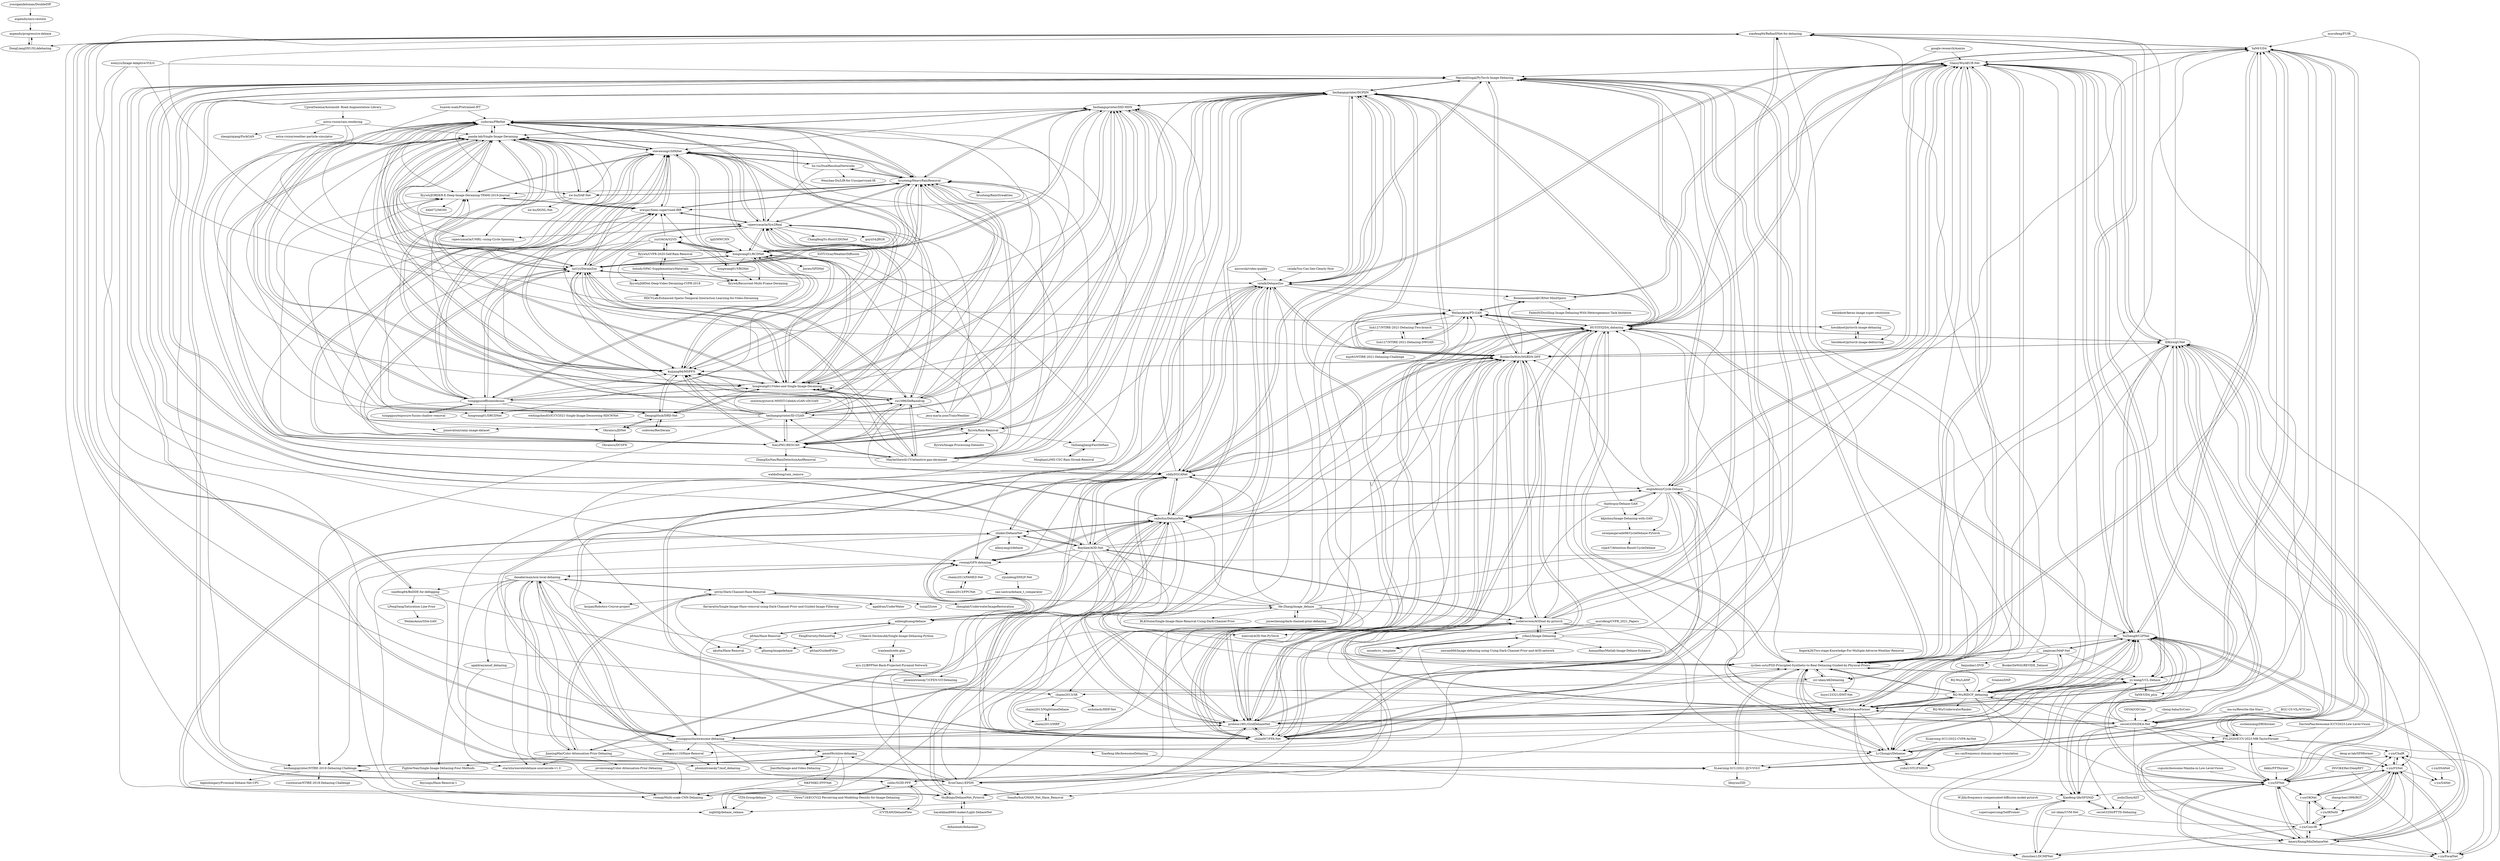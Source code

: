 digraph G {
"yossigandelsman/DoubleDIP" -> "aupendu/zero-restore" ["e"=1]
"csdwren/PReNet" -> "panda-lab/Single-Image-Deraining"
"csdwren/PReNet" -> "stevewongv/SPANet"
"csdwren/PReNet" -> "XiaLiPKU/RESCAN"
"csdwren/PReNet" -> "nnUyi/DerainZoo"
"csdwren/PReNet" -> "hongwang01/Video-and-Single-Image-Deraining"
"csdwren/PReNet" -> "kuijiang94/MSPFN"
"csdwren/PReNet" -> "hongwang01/RCDNet"
"csdwren/PReNet" -> "rajeevyasarla/Syn2Real"
"csdwren/PReNet" -> "wwzjer/Semi-supervised-IRR"
"csdwren/PReNet" -> "liruoteng/HeavyRainRemoval"
"csdwren/PReNet" -> "hezhangsprinter/DID-MDN"
"csdwren/PReNet" -> "Dengsgithub/DRD-Net"
"csdwren/PReNet" -> "flyywh/JORDER-E-Deep-Image-Deraining-TPAMI-2019-Journal"
"csdwren/PReNet" -> "tsingqguo/efficientderain"
"csdwren/PReNet" -> "xw-hu/DAF-Net"
"rui1996/DeRaindrop" -> "MaybeShewill-CV/attentive-gan-derainnet"
"rui1996/DeRaindrop" -> "hezhangsprinter/DID-MDN"
"rui1996/DeRaindrop" -> "panda-lab/Single-Image-Deraining"
"rui1996/DeRaindrop" -> "stevewongv/SPANet"
"rui1996/DeRaindrop" -> "nnUyi/DerainZoo"
"rui1996/DeRaindrop" -> "hongwang01/Video-and-Single-Image-Deraining"
"rui1996/DeRaindrop" -> "liruoteng/HeavyRainRemoval"
"rui1996/DeRaindrop" -> "XiaLiPKU/RESCAN"
"rui1996/DeRaindrop" -> "csdwren/PReNet"
"rui1996/DeRaindrop" -> "hezhangsprinter/ID-CGAN"
"rui1996/DeRaindrop" -> "wwzjer/Semi-supervised-IRR"
"rui1996/DeRaindrop" -> "hezhangsprinter/DCPDN"
"rui1996/DeRaindrop" -> "jeya-maria-jose/TransWeather" ["e"=1]
"rui1996/DeRaindrop" -> "cddlyf/GCANet"
"rui1996/DeRaindrop" -> "kuijiang94/MSPFN"
"weberwcwei/AODnet-by-pytorch" -> "MayankSingal/PyTorch-Image-Dehazing"
"weberwcwei/AODnet-by-pytorch" -> "BookerDeWitt/MSBDN-DFF"
"weberwcwei/AODnet-by-pytorch" -> "proteus1991/GridDehazeNet"
"weberwcwei/AODnet-by-pytorch" -> "Boyiliee/AOD-Net"
"weberwcwei/AODnet-by-pytorch" -> "zhilin007/FFA-Net"
"weberwcwei/AODnet-by-pytorch" -> "walsvid/AOD-Net-PyTorch"
"weberwcwei/AODnet-by-pytorch" -> "zzr-idam/4KDehazing"
"weberwcwei/AODnet-by-pytorch" -> "GlassyWu/AECR-Net"
"weberwcwei/AODnet-by-pytorch" -> "Li-Chongyi/Dehamer"
"weberwcwei/AODnet-by-pytorch" -> "yifan2/Image-Dehazing"
"weberwcwei/AODnet-by-pytorch" -> "YaN9-Y/D4"
"weberwcwei/AODnet-by-pytorch" -> "thuBingo/DehazeNet_Pytorch"
"weberwcwei/AODnet-by-pytorch" -> "HUSTSYJ/DA_dahazing"
"weberwcwei/AODnet-by-pytorch" -> "ErinChen1/EPDN"
"weberwcwei/AODnet-by-pytorch" -> "YuZheng9/C2PNet"
"XiaLiPKU/RESCAN" -> "hezhangsprinter/DID-MDN"
"XiaLiPKU/RESCAN" -> "csdwren/PReNet"
"XiaLiPKU/RESCAN" -> "stevewongv/SPANet"
"XiaLiPKU/RESCAN" -> "nnUyi/DerainZoo"
"XiaLiPKU/RESCAN" -> "panda-lab/Single-Image-Deraining"
"XiaLiPKU/RESCAN" -> "kuijiang94/MSPFN"
"XiaLiPKU/RESCAN" -> "hongwang01/Video-and-Single-Image-Deraining"
"XiaLiPKU/RESCAN" -> "liruoteng/HeavyRainRemoval"
"XiaLiPKU/RESCAN" -> "flyywh/Rain-Removal"
"XiaLiPKU/RESCAN" -> "rui1996/DeRaindrop"
"XiaLiPKU/RESCAN" -> "hezhangsprinter/ID-CGAN"
"XiaLiPKU/RESCAN" -> "hongwang01/RCDNet"
"XiaLiPKU/RESCAN" -> "ZhangXinNan/RainDetectionAndRemoval"
"XiaLiPKU/RESCAN" -> "flyywh/JORDER-E-Deep-Image-Deraining-TPAMI-2019-Journal"
"XiaLiPKU/RESCAN" -> "MaybeShewill-CV/attentive-gan-derainnet"
"sjtrny/Dark-Channel-Haze-Removal" -> "danaberman/non-local-dehazing"
"sjtrny/Dark-Channel-Haze-Removal" -> "He-Zhang/image_dehaze"
"sjtrny/Dark-Channel-Haze-Removal" -> "JiamingMai/Color-Attenuation-Prior-Dehazing"
"sjtrny/Dark-Channel-Haze-Removal" -> "zhenglab/UnderwaterImageRestoration" ["e"=1]
"sjtrny/Dark-Channel-Haze-Removal" -> "flaviaratto/Single-Image-Haze-removal-using-Dark-Channel-Prior-and-Guided-Image-Filtering-"
"sjtrny/Dark-Channel-Haze-Removal" -> "akutta/Haze-Removal"
"sjtrny/Dark-Channel-Haze-Removal" -> "agaldran/UnderWater" ["e"=1]
"sjtrny/Dark-Channel-Haze-Removal" -> "koujan/Robotics-Course-project"
"sjtrny/Dark-Channel-Haze-Removal" -> "tunai/l2uwe" ["e"=1]
"UjjwalSaxena/Automold--Road-Augmentation-Library" -> "astra-vision/rain-rendering" ["e"=1]
"aizvorski/video-quality" -> "cxtalk/DehazeZoo" ["e"=1]
"MayankSingal/PyTorch-Image-Dehazing" -> "Boyiliee/AOD-Net"
"MayankSingal/PyTorch-Image-Dehazing" -> "weberwcwei/AODnet-by-pytorch"
"MayankSingal/PyTorch-Image-Dehazing" -> "zhilin007/FFA-Net"
"MayankSingal/PyTorch-Image-Dehazing" -> "proteus1991/GridDehazeNet"
"MayankSingal/PyTorch-Image-Dehazing" -> "cddlyf/GCANet"
"MayankSingal/PyTorch-Image-Dehazing" -> "hezhangsprinter/DCPDN"
"MayankSingal/PyTorch-Image-Dehazing" -> "BookerDeWitt/MSBDN-DFF"
"MayankSingal/PyTorch-Image-Dehazing" -> "cxtalk/DehazeZoo"
"MayankSingal/PyTorch-Image-Dehazing" -> "HUSTSYJ/DA_dahazing"
"MayankSingal/PyTorch-Image-Dehazing" -> "GlassyWu/AECR-Net"
"MayankSingal/PyTorch-Image-Dehazing" -> "caibolun/DehazeNet"
"MayankSingal/PyTorch-Image-Dehazing" -> "youngguncho/awesome-dehazing"
"MayankSingal/PyTorch-Image-Dehazing" -> "rwenqi/GFN-dehazing"
"MayankSingal/PyTorch-Image-Dehazing" -> "thuBingo/DehazeNet_Pytorch"
"MayankSingal/PyTorch-Image-Dehazing" -> "IDKiro/DehazeFormer"
"Boyiliee/AOD-Net" -> "MayankSingal/PyTorch-Image-Dehazing"
"Boyiliee/AOD-Net" -> "weberwcwei/AODnet-by-pytorch"
"Boyiliee/AOD-Net" -> "caibolun/DehazeNet"
"Boyiliee/AOD-Net" -> "BookerDeWitt/MSBDN-DFF"
"Boyiliee/AOD-Net" -> "cddlyf/GCANet"
"Boyiliee/AOD-Net" -> "walsvid/AOD-Net-PyTorch"
"Boyiliee/AOD-Net" -> "proteus1991/GridDehazeNet"
"Boyiliee/AOD-Net" -> "thuBingo/DehazeNet_Pytorch"
"Boyiliee/AOD-Net" -> "zlinker/DehazeNet"
"Boyiliee/AOD-Net" -> "hezhangsprinter/DCPDN"
"Boyiliee/AOD-Net" -> "rwenqi/GFN-dehazing"
"Boyiliee/AOD-Net" -> "zhilin007/FFA-Net"
"Boyiliee/AOD-Net" -> "rwenqi/Multi-scale-CNN-Dehazing"
"Boyiliee/AOD-Net" -> "xiaofeng94/RefineDNet-for-dehazing"
"Boyiliee/AOD-Net" -> "HUSTSYJ/DA_dahazing"
"youngguncho/awesome-dehazing" -> "cxtalk/DehazeZoo"
"youngguncho/awesome-dehazing" -> "proteus1991/GridDehazeNet"
"youngguncho/awesome-dehazing" -> "hezhangsprinter/DCPDN"
"youngguncho/awesome-dehazing" -> "danaberman/non-local-dehazing"
"youngguncho/awesome-dehazing" -> "BookerDeWitt/MSBDN-DFF"
"youngguncho/awesome-dehazing" -> "MayankSingal/PyTorch-Image-Dehazing"
"youngguncho/awesome-dehazing" -> "guohaoyu110/Haze-Removal"
"youngguncho/awesome-dehazing" -> "JiamingMai/Color-Attenuation-Prior-Dehazing"
"youngguncho/awesome-dehazing" -> "caibolun/DehazeNet"
"youngguncho/awesome-dehazing" -> "zychen-ustc/PSD-Principled-Synthetic-to-Real-Dehazing-Guided-by-Physical-Priors"
"youngguncho/awesome-dehazing" -> "pmm09c/ntire-dehazing"
"youngguncho/awesome-dehazing" -> "phoenixtreesky7/mof_dehazing"
"youngguncho/awesome-dehazing" -> "ErinChen1/EPDN"
"youngguncho/awesome-dehazing" -> "Xiaofeng-life/AwesomeDehazing" ["e"=1]
"youngguncho/awesome-dehazing" -> "rwenqi/GFN-dehazing"
"pmm09c/ntire-dehazing" -> "nightldj/dehaze_release"
"pmm09c/ntire-dehazing" -> "MKFMIKU/PFFNet"
"pmm09c/ntire-dehazing" -> "hezhangsprinter/NTIRE-2018-Dehazing-Challenge"
"pmm09c/ntire-dehazing" -> "JiaxiHe/Image-and-Video-Dehazing"
"engindeniz/Cycle-Dehaze" -> "hezhangsprinter/DCPDN"
"engindeniz/Cycle-Dehaze" -> "hezhangsprinter/NTIRE-2018-Dehazing-Challenge"
"engindeniz/Cycle-Dehaze" -> "GlassyWu/AECR-Net"
"engindeniz/Cycle-Dehaze" -> "HUSTSYJ/DA_dahazing"
"engindeniz/Cycle-Dehaze" -> "niranjangavade98/CycleDehaze-Pytorch"
"engindeniz/Cycle-Dehaze" -> "BookerDeWitt/MSBDN-DFF"
"engindeniz/Cycle-Dehaze" -> "YaN9-Y/D4"
"engindeniz/Cycle-Dehaze" -> "zychen-ustc/PSD-Principled-Synthetic-to-Real-Dehazing-Guided-by-Physical-Priors"
"engindeniz/Cycle-Dehaze" -> "thatbrguy/Dehaze-GAN"
"engindeniz/Cycle-Dehaze" -> "ErinChen1/EPDN"
"engindeniz/Cycle-Dehaze" -> "cddlyf/GCANet"
"engindeniz/Cycle-Dehaze" -> "kkjishnu/Image-Dehazing-with-GAN"
"engindeniz/Cycle-Dehaze" -> "caibolun/DehazeNet"
"engindeniz/Cycle-Dehaze" -> "zhilin007/FFA-Net"
"engindeniz/Cycle-Dehaze" -> "rwenqi/GFN-dehazing"
"nnUyi/DerainZoo" -> "hongwang01/Video-and-Single-Image-Deraining"
"nnUyi/DerainZoo" -> "panda-lab/Single-Image-Deraining"
"nnUyi/DerainZoo" -> "csdwren/PReNet"
"nnUyi/DerainZoo" -> "cxtalk/DehazeZoo"
"nnUyi/DerainZoo" -> "kuijiang94/MSPFN"
"nnUyi/DerainZoo" -> "stevewongv/SPANet"
"nnUyi/DerainZoo" -> "hezhangsprinter/DID-MDN"
"nnUyi/DerainZoo" -> "XiaLiPKU/RESCAN"
"nnUyi/DerainZoo" -> "liruoteng/HeavyRainRemoval"
"nnUyi/DerainZoo" -> "hongwang01/RCDNet"
"nnUyi/DerainZoo" -> "rui1996/DeRaindrop"
"nnUyi/DerainZoo" -> "tsingqguo/efficientderain"
"nnUyi/DerainZoo" -> "rajeevyasarla/Syn2Real"
"nnUyi/DerainZoo" -> "MaybeShewill-CV/attentive-gan-derainnet"
"nnUyi/DerainZoo" -> "wwzjer/Semi-supervised-IRR"
"proteus1991/GridDehazeNet" -> "BookerDeWitt/MSBDN-DFF"
"proteus1991/GridDehazeNet" -> "HUSTSYJ/DA_dahazing"
"proteus1991/GridDehazeNet" -> "zhilin007/FFA-Net"
"proteus1991/GridDehazeNet" -> "cddlyf/GCANet"
"proteus1991/GridDehazeNet" -> "MayankSingal/PyTorch-Image-Dehazing"
"proteus1991/GridDehazeNet" -> "weberwcwei/AODnet-by-pytorch"
"proteus1991/GridDehazeNet" -> "ErinChen1/EPDN"
"proteus1991/GridDehazeNet" -> "GlassyWu/AECR-Net"
"proteus1991/GridDehazeNet" -> "hezhangsprinter/DCPDN"
"proteus1991/GridDehazeNet" -> "WeilanAnnn/FD-GAN"
"proteus1991/GridDehazeNet" -> "cxtalk/DehazeZoo"
"proteus1991/GridDehazeNet" -> "zychen-ustc/PSD-Principled-Synthetic-to-Real-Dehazing-Guided-by-Physical-Priors"
"proteus1991/GridDehazeNet" -> "youngguncho/awesome-dehazing"
"proteus1991/GridDehazeNet" -> "IDKiro/DehazeFormer"
"proteus1991/GridDehazeNet" -> "YuZheng9/C2PNet"
"cddlyf/GCANet" -> "zhilin007/FFA-Net"
"cddlyf/GCANet" -> "proteus1991/GridDehazeNet"
"cddlyf/GCANet" -> "MayankSingal/PyTorch-Image-Dehazing"
"cddlyf/GCANet" -> "BookerDeWitt/MSBDN-DFF"
"cddlyf/GCANet" -> "hezhangsprinter/DCPDN"
"cddlyf/GCANet" -> "HUSTSYJ/DA_dahazing"
"cddlyf/GCANet" -> "caibolun/DehazeNet"
"cddlyf/GCANet" -> "GlassyWu/AECR-Net"
"cddlyf/GCANet" -> "ErinChen1/EPDN"
"cddlyf/GCANet" -> "engindeniz/Cycle-Dehaze"
"cddlyf/GCANet" -> "cxtalk/DehazeZoo"
"cddlyf/GCANet" -> "zychen-ustc/PSD-Principled-Synthetic-to-Real-Dehazing-Guided-by-Physical-Priors"
"cddlyf/GCANet" -> "rwenqi/GFN-dehazing"
"cddlyf/GCANet" -> "hezhangsprinter/DID-MDN"
"cddlyf/GCANet" -> "Boyiliee/AOD-Net"
"hieubkset/keras-image-super-resolution" -> "hieubkset/pytorch-image-dehazing" ["e"=1]
"hieubkset/keras-image-super-resolution" -> "hieubkset/pytorch-image-deblurring" ["e"=1]
"hezhangsprinter/NTIRE-2018-Dehazing-Challenge" -> "nightldj/dehaze_release"
"hezhangsprinter/NTIRE-2018-Dehazing-Challenge" -> "cuiwenxue/NTIRE-2018-Dehazing-Challenge"
"hezhangsprinter/NTIRE-2018-Dehazing-Challenge" -> "ErinChen1/EPDN"
"hezhangsprinter/NTIRE-2018-Dehazing-Challenge" -> "pmm09c/ntire-dehazing"
"hezhangsprinter/NTIRE-2018-Dehazing-Challenge" -> "legendongary/Proximal-Dehaze-Net-CPU"
"MKFMIKU/PFFNet" -> "nightldj/dehaze_release"
"rwenqi/GFN-dehazing" -> "rwenqi/Multi-scale-CNN-Dehazing"
"rwenqi/GFN-dehazing" -> "chaimi2013/FAMED-Net"
"rwenqi/GFN-dehazing" -> "zijundeng/DM2F-Net"
"rwenqi/GFN-dehazing" -> "danaberman/non-local-dehazing"
"rwenqi/GFN-dehazing" -> "caibolun/DehazeNet"
"hezhangsprinter/DID-MDN" -> "XiaLiPKU/RESCAN"
"hezhangsprinter/DID-MDN" -> "hezhangsprinter/ID-CGAN"
"hezhangsprinter/DID-MDN" -> "panda-lab/Single-Image-Deraining"
"hezhangsprinter/DID-MDN" -> "flyywh/Rain-Removal"
"hezhangsprinter/DID-MDN" -> "rui1996/DeRaindrop"
"hezhangsprinter/DID-MDN" -> "nnUyi/DerainZoo"
"hezhangsprinter/DID-MDN" -> "hongwang01/Video-and-Single-Image-Deraining"
"hezhangsprinter/DID-MDN" -> "hezhangsprinter/DCPDN"
"hezhangsprinter/DID-MDN" -> "csdwren/PReNet"
"hezhangsprinter/DID-MDN" -> "liruoteng/HeavyRainRemoval"
"hezhangsprinter/DID-MDN" -> "MaybeShewill-CV/attentive-gan-derainnet"
"hezhangsprinter/DID-MDN" -> "stevewongv/SPANet"
"hezhangsprinter/DID-MDN" -> "hongwang01/RCDNet"
"hezhangsprinter/DID-MDN" -> "TaiXiangJiang/FastDeRain"
"hezhangsprinter/DID-MDN" -> "kuijiang94/MSPFN"
"hezhangsprinter/DCPDN" -> "MayankSingal/PyTorch-Image-Dehazing"
"hezhangsprinter/DCPDN" -> "cddlyf/GCANet"
"hezhangsprinter/DCPDN" -> "caibolun/DehazeNet"
"hezhangsprinter/DCPDN" -> "zhilin007/FFA-Net"
"hezhangsprinter/DCPDN" -> "engindeniz/Cycle-Dehaze"
"hezhangsprinter/DCPDN" -> "proteus1991/GridDehazeNet"
"hezhangsprinter/DCPDN" -> "zlinker/DehazeNet"
"hezhangsprinter/DCPDN" -> "hezhangsprinter/DID-MDN"
"hezhangsprinter/DCPDN" -> "BookerDeWitt/MSBDN-DFF"
"hezhangsprinter/DCPDN" -> "ErinChen1/EPDN"
"hezhangsprinter/DCPDN" -> "hezhangsprinter/NTIRE-2018-Dehazing-Challenge"
"hezhangsprinter/DCPDN" -> "HUSTSYJ/DA_dahazing"
"hezhangsprinter/DCPDN" -> "cxtalk/DehazeZoo"
"hezhangsprinter/DCPDN" -> "youngguncho/awesome-dehazing"
"hezhangsprinter/DCPDN" -> "rwenqi/GFN-dehazing"
"panda-lab/Single-Image-Deraining" -> "wwzjer/Semi-supervised-IRR"
"panda-lab/Single-Image-Deraining" -> "csdwren/PReNet"
"panda-lab/Single-Image-Deraining" -> "hongwang01/Video-and-Single-Image-Deraining"
"panda-lab/Single-Image-Deraining" -> "stevewongv/SPANet"
"panda-lab/Single-Image-Deraining" -> "nnUyi/DerainZoo"
"panda-lab/Single-Image-Deraining" -> "liruoteng/HeavyRainRemoval"
"panda-lab/Single-Image-Deraining" -> "flyywh/JORDER-E-Deep-Image-Deraining-TPAMI-2019-Journal"
"panda-lab/Single-Image-Deraining" -> "kuijiang94/MSPFN"
"panda-lab/Single-Image-Deraining" -> "hezhangsprinter/DID-MDN"
"panda-lab/Single-Image-Deraining" -> "xw-hu/DAF-Net"
"panda-lab/Single-Image-Deraining" -> "rajeevyasarla/Syn2Real"
"panda-lab/Single-Image-Deraining" -> "hongwang01/RCDNet"
"panda-lab/Single-Image-Deraining" -> "XiaLiPKU/RESCAN"
"panda-lab/Single-Image-Deraining" -> "rajeevyasarla/UMRL--using-Cycle-Spinning"
"panda-lab/Single-Image-Deraining" -> "rui1996/DeRaindrop"
"liruoteng/HeavyRainRemoval" -> "stevewongv/SPANet"
"liruoteng/HeavyRainRemoval" -> "panda-lab/Single-Image-Deraining"
"liruoteng/HeavyRainRemoval" -> "wwzjer/Semi-supervised-IRR"
"liruoteng/HeavyRainRemoval" -> "rajeevyasarla/Syn2Real"
"liruoteng/HeavyRainRemoval" -> "xw-hu/DAF-Net"
"liruoteng/HeavyRainRemoval" -> "flyywh/JORDER-E-Deep-Image-Deraining-TPAMI-2019-Journal"
"liruoteng/HeavyRainRemoval" -> "liruoteng/RainStreakGen"
"liruoteng/HeavyRainRemoval" -> "hongwang01/RCDNet"
"liruoteng/HeavyRainRemoval" -> "csdwren/PReNet"
"liruoteng/HeavyRainRemoval" -> "nnUyi/DerainZoo"
"liruoteng/HeavyRainRemoval" -> "hongwang01/Video-and-Single-Image-Deraining"
"liruoteng/HeavyRainRemoval" -> "kuijiang94/MSPFN"
"liruoteng/HeavyRainRemoval" -> "liu-vis/DualResidualNetworks"
"liruoteng/HeavyRainRemoval" -> "XiaLiPKU/RESCAN"
"liruoteng/HeavyRainRemoval" -> "hezhangsprinter/DID-MDN"
"stevewongv/SPANet" -> "liruoteng/HeavyRainRemoval"
"stevewongv/SPANet" -> "panda-lab/Single-Image-Deraining"
"stevewongv/SPANet" -> "csdwren/PReNet"
"stevewongv/SPANet" -> "rajeevyasarla/Syn2Real"
"stevewongv/SPANet" -> "XiaLiPKU/RESCAN"
"stevewongv/SPANet" -> "wwzjer/Semi-supervised-IRR"
"stevewongv/SPANet" -> "flyywh/JORDER-E-Deep-Image-Deraining-TPAMI-2019-Journal"
"stevewongv/SPANet" -> "hongwang01/Video-and-Single-Image-Deraining"
"stevewongv/SPANet" -> "nnUyi/DerainZoo"
"stevewongv/SPANet" -> "xw-hu/DAF-Net"
"stevewongv/SPANet" -> "kuijiang94/MSPFN"
"stevewongv/SPANet" -> "rui1996/DeRaindrop"
"stevewongv/SPANet" -> "tsingqguo/efficientderain"
"stevewongv/SPANet" -> "hongwang01/RCDNet"
"stevewongv/SPANet" -> "liu-vis/DualResidualNetworks"
"xw-hu/DAF-Net" -> "xw-hu/DGNL-Net"
"xw-hu/DAF-Net" -> "liruoteng/HeavyRainRemoval"
"xw-hu/DAF-Net" -> "rajeevyasarla/UMRL--using-Cycle-Spinning"
"xw-hu/DAF-Net" -> "panda-lab/Single-Image-Deraining"
"liu-vis/DualResidualNetworks" -> "liruoteng/HeavyRainRemoval"
"liu-vis/DualResidualNetworks" -> "stevewongv/SPANet"
"liu-vis/DualResidualNetworks" -> "csdwren/PReNet"
"liu-vis/DualResidualNetworks" -> "rajeevyasarla/Syn2Real"
"liu-vis/DualResidualNetworks" -> "Wenchao-Du/LIR-for-Unsupervised-IR" ["e"=1]
"flyywh/Rain-Removal" -> "hezhangsprinter/DID-MDN"
"flyywh/Rain-Removal" -> "TaiXiangJiang/FastDeRain"
"flyywh/Rain-Removal" -> "flyywh/Image-Processing-Datasets"
"flyywh/Rain-Removal" -> "XiaLiPKU/RESCAN"
"flyywh/Rain-Removal" -> "liruoteng/HeavyRainRemoval"
"flyywh/Rain-Removal" -> "flyywh/JORDER-E-Deep-Image-Deraining-TPAMI-2019-Journal"
"Seanforfun/GMAN_Net_Haze_Removal" -> "nightldj/dehaze_release"
"guohaoyu110/Haze-Removal" -> "danaberman/non-local-dehazing"
"guohaoyu110/Haze-Removal" -> "phoenixtreesky7/mof_dehazing"
"zijundeng/DM2F-Net" -> "san-santra/dehaze_t_comparator"
"lpj0/MWCNN" -> "hongwang01/RCDNet" ["e"=1]
"MaybeShewill-CV/attentive-gan-derainnet" -> "rui1996/DeRaindrop"
"MaybeShewill-CV/attentive-gan-derainnet" -> "hezhangsprinter/DID-MDN"
"MaybeShewill-CV/attentive-gan-derainnet" -> "hongwang01/Video-and-Single-Image-Deraining"
"MaybeShewill-CV/attentive-gan-derainnet" -> "nnUyi/DerainZoo"
"MaybeShewill-CV/attentive-gan-derainnet" -> "XiaLiPKU/RESCAN"
"MaybeShewill-CV/attentive-gan-derainnet" -> "liruoteng/HeavyRainRemoval"
"MaybeShewill-CV/attentive-gan-derainnet" -> "panda-lab/Single-Image-Deraining"
"MaybeShewill-CV/attentive-gan-derainnet" -> "csdwren/PReNet"
"MaybeShewill-CV/attentive-gan-derainnet" -> "stevewongv/SPANet"
"MaybeShewill-CV/attentive-gan-derainnet" -> "flyywh/Rain-Removal"
"MaybeShewill-CV/attentive-gan-derainnet" -> "kuijiang94/MSPFN"
"MaybeShewill-CV/attentive-gan-derainnet" -> "cddlyf/GCANet"
"MaybeShewill-CV/attentive-gan-derainnet" -> "hezhangsprinter/ID-CGAN"
"MaybeShewill-CV/attentive-gan-derainnet" -> "hezhangsprinter/DCPDN"
"MaybeShewill-CV/attentive-gan-derainnet" -> "hongwang01/RCDNet"
"thatbrguy/Dehaze-GAN" -> "engindeniz/Cycle-Dehaze"
"thatbrguy/Dehaze-GAN" -> "WeilanAnnn/FD-GAN"
"thatbrguy/Dehaze-GAN" -> "Seanforfun/GMAN_Net_Haze_Removal"
"thatbrguy/Dehaze-GAN" -> "kkjishnu/Image-Dehazing-with-GAN"
"thatbrguy/Dehaze-GAN" -> "caibolun/DehazeNet"
"kkjishnu/Image-Dehazing-with-GAN" -> "niranjangavade98/CycleDehaze-Pytorch"
"xiaofeng94/BeDDE-for-defogging" -> "xiaofeng94/RefineDNet-for-dehazing"
"xiaofeng94/BeDDE-for-defogging" -> "XLearning-SCU/2021-IJCV-YOLY"
"xiaofeng94/BeDDE-for-defogging" -> "LPengYang/Saturation-Line-Prior"
"xiaofeng94/BeDDE-for-defogging" -> "chaimi2013/3R"
"chaimi2013/FAMED-Net" -> "chaimi2013/FPCNet"
"VITA-Group/dehaze" -> "nightldj/dehaze_release"
"ErinChen1/EPDN" -> "hezhangsprinter/NTIRE-2018-Dehazing-Challenge"
"ErinChen1/EPDN" -> "proteus1991/GridDehazeNet"
"ErinChen1/EPDN" -> "hezhangsprinter/DCPDN"
"ErinChen1/EPDN" -> "Seanforfun/GMAN_Net_Haze_Removal"
"ErinChen1/EPDN" -> "thuBingo/DehazeNet_Pytorch"
"ErinChen1/EPDN" -> "pmm09c/ntire-dehazing"
"ErinChen1/EPDN" -> "rwenqi/GFN-dehazing"
"ErinChen1/EPDN" -> "WeilanAnnn/FD-GAN"
"ErinChen1/EPDN" -> "rwenqi/Multi-scale-CNN-Dehazing"
"ErinChen1/EPDN" -> "BookerDeWitt/MSBDN-DFF"
"ErinChen1/EPDN" -> "HUSTSYJ/DA_dahazing"
"flyywh/JORDER-E-Deep-Image-Deraining-TPAMI-2019-Journal" -> "panda-lab/Single-Image-Deraining"
"flyywh/JORDER-E-Deep-Image-Deraining-TPAMI-2019-Journal" -> "wwzjer/Semi-supervised-IRR"
"flyywh/JORDER-E-Deep-Image-Deraining-TPAMI-2019-Journal" -> "hhb072/MOSS" ["e"=1]
"flyywh/JORDER-E-Deep-Image-Deraining-TPAMI-2019-Journal" -> "stevewongv/SPANet"
"MinghanLi/MS-CSC-Rain-Streak-Removal" -> "TaiXiangJiang/FastDeRain"
"TaiXiangJiang/FastDeRain" -> "MinghanLi/MS-CSC-Rain-Streak-Removal"
"wwzjer/Semi-supervised-IRR" -> "panda-lab/Single-Image-Deraining"
"wwzjer/Semi-supervised-IRR" -> "rajeevyasarla/Syn2Real"
"wwzjer/Semi-supervised-IRR" -> "flyywh/JORDER-E-Deep-Image-Deraining-TPAMI-2019-Journal"
"wwzjer/Semi-supervised-IRR" -> "liruoteng/HeavyRainRemoval"
"wwzjer/Semi-supervised-IRR" -> "stevewongv/SPANet"
"wwzjer/Semi-supervised-IRR" -> "jinnovation/rainy-image-dataset"
"ZhangXinNan/RainDetectionAndRemoval" -> "waldoDong/rain_remove"
"hotndy/SPAC-SupplementaryMaterials" -> "flyywh/J4RNet-Deep-Video-Deraining-CVPR-2018"
"hotndy/SPAC-SupplementaryMaterials" -> "flyywh/Recurrent-Multi-Frame-Deraining"
"hotndy/SPAC-SupplementaryMaterials" -> "flyywh/CVPR-2020-Self-Rain-Removal"
"chaimi2013/NighttimeDehaze" -> "chaimi2013/MRP"
"flyywh/J4RNet-Deep-Video-Deraining-CVPR-2018" -> "HDCVLab/Enhanced-Spatio-Temporal-Interaction-Learning-for-Video-Deraining"
"chaimi2013/FPCNet" -> "chaimi2013/FAMED-Net"
"chaimi2013/MRP" -> "chaimi2013/NighttimeDehaze"
"zhilin007/FFA-Net" -> "BookerDeWitt/MSBDN-DFF"
"zhilin007/FFA-Net" -> "GlassyWu/AECR-Net"
"zhilin007/FFA-Net" -> "cddlyf/GCANet"
"zhilin007/FFA-Net" -> "HUSTSYJ/DA_dahazing"
"zhilin007/FFA-Net" -> "proteus1991/GridDehazeNet"
"zhilin007/FFA-Net" -> "MayankSingal/PyTorch-Image-Dehazing"
"zhilin007/FFA-Net" -> "hezhangsprinter/DCPDN"
"zhilin007/FFA-Net" -> "weberwcwei/AODnet-by-pytorch"
"zhilin007/FFA-Net" -> "IDKiro/DehazeFormer"
"zhilin007/FFA-Net" -> "cxtalk/DehazeZoo"
"zhilin007/FFA-Net" -> "YuZheng9/C2PNet"
"zhilin007/FFA-Net" -> "engindeniz/Cycle-Dehaze"
"zhilin007/FFA-Net" -> "RQ-Wu/RIDCP_dehazing"
"zhilin007/FFA-Net" -> "WeilanAnnn/FD-GAN"
"zhilin007/FFA-Net" -> "caibolun/DehazeNet"
"BookerDeWitt/MSBDN-DFF" -> "HUSTSYJ/DA_dahazing"
"BookerDeWitt/MSBDN-DFF" -> "proteus1991/GridDehazeNet"
"BookerDeWitt/MSBDN-DFF" -> "GlassyWu/AECR-Net"
"BookerDeWitt/MSBDN-DFF" -> "zhilin007/FFA-Net"
"BookerDeWitt/MSBDN-DFF" -> "zychen-ustc/PSD-Principled-Synthetic-to-Real-Dehazing-Guided-by-Physical-Priors"
"BookerDeWitt/MSBDN-DFF" -> "cxtalk/DehazeZoo"
"BookerDeWitt/MSBDN-DFF" -> "cddlyf/GCANet"
"BookerDeWitt/MSBDN-DFF" -> "weberwcwei/AODnet-by-pytorch"
"BookerDeWitt/MSBDN-DFF" -> "MayankSingal/PyTorch-Image-Dehazing"
"BookerDeWitt/MSBDN-DFF" -> "WeilanAnnn/FD-GAN"
"BookerDeWitt/MSBDN-DFF" -> "hezhangsprinter/DCPDN"
"BookerDeWitt/MSBDN-DFF" -> "kuijiang94/MSPFN"
"BookerDeWitt/MSBDN-DFF" -> "IDKiro/DehazeFormer"
"BookerDeWitt/MSBDN-DFF" -> "IDKiro/gUNet"
"BookerDeWitt/MSBDN-DFF" -> "Booooooooooo/AECRNet-MindSpore"
"thuBingo/DehazeNet_Pytorch" -> "hayatkhan8660-maker/Light-DehazeNet"
"thuBingo/DehazeNet_Pytorch" -> "zlinker/DehazeNet"
"thuBingo/DehazeNet_Pytorch" -> "caibolun/DehazeNet"
"HUSTSYJ/DA_dahazing" -> "BookerDeWitt/MSBDN-DFF"
"HUSTSYJ/DA_dahazing" -> "zychen-ustc/PSD-Principled-Synthetic-to-Real-Dehazing-Guided-by-Physical-Priors"
"HUSTSYJ/DA_dahazing" -> "GlassyWu/AECR-Net"
"HUSTSYJ/DA_dahazing" -> "zhilin007/FFA-Net"
"HUSTSYJ/DA_dahazing" -> "proteus1991/GridDehazeNet"
"HUSTSYJ/DA_dahazing" -> "cxtalk/DehazeZoo"
"HUSTSYJ/DA_dahazing" -> "WeilanAnnn/FD-GAN"
"HUSTSYJ/DA_dahazing" -> "YaN9-Y/D4"
"HUSTSYJ/DA_dahazing" -> "cddlyf/GCANet"
"HUSTSYJ/DA_dahazing" -> "xiaofeng94/RefineDNet-for-dehazing"
"HUSTSYJ/DA_dahazing" -> "IDKiro/gUNet"
"HUSTSYJ/DA_dahazing" -> "MayankSingal/PyTorch-Image-Dehazing"
"HUSTSYJ/DA_dahazing" -> "YuZheng9/C2PNet"
"HUSTSYJ/DA_dahazing" -> "hezhangsprinter/DCPDN"
"HUSTSYJ/DA_dahazing" -> "Li-Chongyi/Dehamer"
"hongwang01/Video-and-Single-Image-Deraining" -> "nnUyi/DerainZoo"
"hongwang01/Video-and-Single-Image-Deraining" -> "panda-lab/Single-Image-Deraining"
"hongwang01/Video-and-Single-Image-Deraining" -> "kuijiang94/MSPFN"
"hongwang01/Video-and-Single-Image-Deraining" -> "csdwren/PReNet"
"hongwang01/Video-and-Single-Image-Deraining" -> "stevewongv/SPANet"
"hongwang01/Video-and-Single-Image-Deraining" -> "hongwang01/RCDNet"
"hongwang01/Video-and-Single-Image-Deraining" -> "rajeevyasarla/Syn2Real"
"hongwang01/Video-and-Single-Image-Deraining" -> "hezhangsprinter/DID-MDN"
"hongwang01/Video-and-Single-Image-Deraining" -> "liruoteng/HeavyRainRemoval"
"hongwang01/Video-and-Single-Image-Deraining" -> "XiaLiPKU/RESCAN"
"hongwang01/Video-and-Single-Image-Deraining" -> "tsingqguo/efficientderain"
"hongwang01/Video-and-Single-Image-Deraining" -> "wwzjer/Semi-supervised-IRR"
"hongwang01/Video-and-Single-Image-Deraining" -> "flyywh/JORDER-E-Deep-Image-Deraining-TPAMI-2019-Journal"
"hongwang01/Video-and-Single-Image-Deraining" -> "rui1996/DeRaindrop"
"hongwang01/Video-and-Single-Image-Deraining" -> "Dengsgithub/DRD-Net"
"tsingqguo/efficientderain" -> "panda-lab/Single-Image-Deraining"
"tsingqguo/efficientderain" -> "hongwang01/RCDNet"
"tsingqguo/efficientderain" -> "hongwang01/Video-and-Single-Image-Deraining"
"tsingqguo/efficientderain" -> "stevewongv/SPANet"
"tsingqguo/efficientderain" -> "tsingqguo/exposure-fusion-shadow-removal" ["e"=1]
"tsingqguo/efficientderain" -> "nnUyi/DerainZoo"
"tsingqguo/efficientderain" -> "csdwren/PReNet"
"tsingqguo/efficientderain" -> "kuijiang94/MSPFN"
"tsingqguo/efficientderain" -> "wwzjer/Semi-supervised-IRR"
"tsingqguo/efficientderain" -> "rajeevyasarla/Syn2Real"
"tsingqguo/efficientderain" -> "liruoteng/HeavyRainRemoval"
"tsingqguo/efficientderain" -> "weitingchen83/ICCV2021-Single-Image-Desnowing-HDCWNet" ["e"=1]
"tsingqguo/efficientderain" -> "Ohraincu/JDNet"
"tsingqguo/efficientderain" -> "hongwang01/DRCDNet"
"tsingqguo/efficientderain" -> "Dengsgithub/DRD-Net"
"cxtalk/You-Can-See-Clearly-Now" -> "cxtalk/DehazeZoo" ["e"=1]
"Utkarsh-Deshmukh/Single-Image-Dehazing-Python" -> "tranleanh/edn-gtm"
"Utkarsh-Deshmukh/Single-Image-Dehazing-Python" -> "gfmeng/imagedehaze"
"astra-vision/rain-rendering" -> "astra-vision/weather-particle-simulator"
"astra-vision/rain-rendering" -> "panda-lab/Single-Image-Deraining"
"astra-vision/rain-rendering" -> "flyywh/Recurrent-Multi-Frame-Deraining"
"astra-vision/rain-rendering" -> "hongwang01/Video-and-Single-Image-Deraining"
"astra-vision/rain-rendering" -> "zhengziqiang/ForkGAN" ["e"=1]
"kuijiang94/MSPFN" -> "hongwang01/Video-and-Single-Image-Deraining"
"kuijiang94/MSPFN" -> "Dengsgithub/DRD-Net"
"kuijiang94/MSPFN" -> "panda-lab/Single-Image-Deraining"
"kuijiang94/MSPFN" -> "hongwang01/RCDNet"
"kuijiang94/MSPFN" -> "csdwren/PReNet"
"kuijiang94/MSPFN" -> "nnUyi/DerainZoo"
"kuijiang94/MSPFN" -> "flyywh/JORDER-E-Deep-Image-Deraining-TPAMI-2019-Journal"
"kuijiang94/MSPFN" -> "rajeevyasarla/Syn2Real"
"kuijiang94/MSPFN" -> "stevewongv/SPANet"
"kuijiang94/MSPFN" -> "liruoteng/HeavyRainRemoval"
"kuijiang94/MSPFN" -> "XiaLiPKU/RESCAN"
"kuijiang94/MSPFN" -> "BookerDeWitt/MSBDN-DFF"
"Dengsgithub/DRD-Net" -> "Ohraincu/JDNet"
"Dengsgithub/DRD-Net" -> "rajeevyasarla/Syn2Real"
"Dengsgithub/DRD-Net" -> "kuijiang94/MSPFN"
"Dengsgithub/DRD-Net" -> "csdwren/RecDerain"
"rajeevyasarla/Syn2Real" -> "wwzjer/Semi-supervised-IRR"
"rajeevyasarla/Syn2Real" -> "Dengsgithub/DRD-Net"
"rajeevyasarla/Syn2Real" -> "hongwang01/RCDNet"
"rajeevyasarla/Syn2Real" -> "stevewongv/SPANet"
"rajeevyasarla/Syn2Real" -> "liruoteng/HeavyRainRemoval"
"rajeevyasarla/Syn2Real" -> "csdwren/PReNet"
"rajeevyasarla/Syn2Real" -> "panda-lab/Single-Image-Deraining"
"rajeevyasarla/Syn2Real" -> "kuijiang94/MSPFN"
"rajeevyasarla/Syn2Real" -> "hongwang01/Video-and-Single-Image-Deraining"
"rajeevyasarla/Syn2Real" -> "Ohraincu/JDNet"
"rajeevyasarla/Syn2Real" -> "ChangfengYu-Hust/UDGNet" ["e"=1]
"rajeevyasarla/Syn2Real" -> "rajeevyasarla/UMRL--using-Cycle-Spinning"
"rajeevyasarla/Syn2Real" -> "zsyOAOA/S2VD"
"rajeevyasarla/Syn2Real" -> "guyii54/JRGR" ["e"=1]
"rajeevyasarla/Syn2Real" -> "nnUyi/DerainZoo"
"ayu-22/BPPNet-Back-Projected-Pyramid-Network" -> "phoenixtreesky7/CFEN-ViT-Dehazing"
"ayu-22/BPPNet-Back-Projected-Pyramid-Network" -> "tranleanh/edn-gtm"
"misads/cv_template" -> "yifan2/Image-Dehazing"
"niranjangavade98/CycleDehaze-Pytorch" -> "rsjai47/Attention-Based-CycleDehaze"
"chaimi2013/3R" -> "nicholasly/HDP-Net"
"chaimi2013/3R" -> "chaimi2013/MRP"
"chaimi2013/3R" -> "chaimi2013/NighttimeDehaze"
"yifan2/Image-Dehazing" -> "weberwcwei/AODnet-by-pytorch"
"yifan2/Image-Dehazing" -> "guohaoyu110/Haze-Removal"
"yifan2/Image-Dehazing" -> "misads/cv_template"
"yifan2/Image-Dehazing" -> "zaocan666/Image-dehazing-using-Using-Dark-Channel-Prior-and-AOD-network"
"yifan2/Image-Dehazing" -> "MayankSingal/PyTorch-Image-Dehazing"
"yifan2/Image-Dehazing" -> "zhilin007/FFA-Net"
"yifan2/Image-Dehazing" -> "thuBingo/DehazeNet_Pytorch"
"yifan2/Image-Dehazing" -> "AomanHao/Matlab-Image-Dehaze-Enhance" ["e"=1]
"xiaofeng94/RefineDNet-for-dehazing" -> "xiaofeng94/BeDDE-for-defogging"
"xiaofeng94/RefineDNet-for-dehazing" -> "YaN9-Y/D4"
"xiaofeng94/RefineDNet-for-dehazing" -> "XLearning-SCU/2021-IJCV-YOLY"
"xiaofeng94/RefineDNet-for-dehazing" -> "zychen-ustc/PSD-Principled-Synthetic-to-Real-Dehazing-Guided-by-Physical-Priors"
"xiaofeng94/RefineDNet-for-dehazing" -> "csbhr/SGID-PFF"
"xiaofeng94/RefineDNet-for-dehazing" -> "yz-wang/UCL-Dehaze"
"xiaofeng94/RefineDNet-for-dehazing" -> "DongLiangSXU/SLAdehazing"
"flyywh/CVPR-2020-Self-Rain-Removal" -> "flyywh/J4RNet-Deep-Video-Deraining-CVPR-2018"
"flyywh/CVPR-2020-Self-Rain-Removal" -> "hotndy/SPAC-SupplementaryMaterials"
"flyywh/CVPR-2020-Self-Rain-Removal" -> "flyywh/Recurrent-Multi-Frame-Deraining"
"flyywh/CVPR-2020-Self-Rain-Removal" -> "zsyOAOA/S2VD"
"WeilanAnnn/FD-GAN" -> "hieubkset/pytorch-image-dehazing"
"WeilanAnnn/FD-GAN" -> "Booooooooooo/AECRNet-MindSpore"
"WeilanAnnn/FD-GAN" -> "liuh127/NTIRE-2021-Dehazing-Two-branch"
"WeilanAnnn/FD-GAN" -> "liuh127/NTIRE-2021-Dehazing-DWGAN"
"WeilanAnnn/FD-GAN" -> "chaimi2013/3R"
"WeilanAnnn/FD-GAN" -> "HUSTSYJ/DA_dahazing"
"hieubkset/pytorch-image-dehazing" -> "WeilanAnnn/FD-GAN"
"hieubkset/pytorch-image-dehazing" -> "hieubkset/pytorch-image-deblurring"
"cxtalk/DehazeZoo" -> "BookerDeWitt/MSBDN-DFF"
"cxtalk/DehazeZoo" -> "nnUyi/DerainZoo"
"cxtalk/DehazeZoo" -> "HUSTSYJ/DA_dahazing"
"cxtalk/DehazeZoo" -> "MayankSingal/PyTorch-Image-Dehazing"
"cxtalk/DehazeZoo" -> "proteus1991/GridDehazeNet"
"cxtalk/DehazeZoo" -> "youngguncho/awesome-dehazing"
"cxtalk/DehazeZoo" -> "hezhangsprinter/DCPDN"
"cxtalk/DehazeZoo" -> "GlassyWu/AECR-Net"
"cxtalk/DehazeZoo" -> "zhilin007/FFA-Net"
"cxtalk/DehazeZoo" -> "WeilanAnnn/FD-GAN"
"cxtalk/DehazeZoo" -> "cddlyf/GCANet"
"cxtalk/DehazeZoo" -> "hongwang01/Video-and-Single-Image-Deraining"
"cxtalk/DehazeZoo" -> "zychen-ustc/PSD-Principled-Synthetic-to-Real-Dehazing-Guided-by-Physical-Priors"
"cxtalk/DehazeZoo" -> "caibolun/DehazeNet"
"cxtalk/DehazeZoo" -> "Booooooooooo/AECRNet-MindSpore"
"joyeecheung/dark-channel-prior-dehazing" -> "He-Zhang/image_dehaze"
"hongwang01/RCDNet" -> "rajeevyasarla/Syn2Real"
"hongwang01/RCDNet" -> "kuijiang94/MSPFN"
"hongwang01/RCDNet" -> "csdwren/PReNet"
"hongwang01/RCDNet" -> "hongwang01/Video-and-Single-Image-Deraining"
"hongwang01/RCDNet" -> "liruoteng/HeavyRainRemoval"
"hongwang01/RCDNet" -> "panda-lab/Single-Image-Deraining"
"hongwang01/RCDNet" -> "hongwang01/VRGNet"
"hongwang01/RCDNet" -> "zsyOAOA/S2VD"
"hongwang01/RCDNet" -> "nnUyi/DerainZoo"
"hongwang01/RCDNet" -> "tsingqguo/efficientderain"
"hongwang01/RCDNet" -> "stevewongv/SPANet"
"hongwang01/RCDNet" -> "hongwang01/DRCDNet"
"hongwang01/RCDNet" -> "Joyies/SPDNet"
"hongwang01/RCDNet" -> "wwzjer/Semi-supervised-IRR"
"hongwang01/RCDNet" -> "flyywh/JORDER-E-Deep-Image-Deraining-TPAMI-2019-Journal"
"csdwren/RecDerain" -> "Dengsgithub/DRD-Net"
"aupendu/progressive-dehaze" -> "DongLiangSXU/SLAdehazing"
"hieubkset/pytorch-image-deblurring" -> "hieubkset/pytorch-image-dehazing"
"Ohraincu/JDNet" -> "Dengsgithub/DRD-Net"
"Ohraincu/JDNet" -> "Ohraincu/DCSFN"
"huawei-noah/Pretrained-IPT" -> "nnUyi/DerainZoo" ["e"=1]
"huawei-noah/Pretrained-IPT" -> "csdwren/PReNet" ["e"=1]
"GlassyWu/AECR-Net" -> "BookerDeWitt/MSBDN-DFF"
"GlassyWu/AECR-Net" -> "HUSTSYJ/DA_dahazing"
"GlassyWu/AECR-Net" -> "zhilin007/FFA-Net"
"GlassyWu/AECR-Net" -> "Booooooooooo/AECRNet-MindSpore"
"GlassyWu/AECR-Net" -> "zychen-ustc/PSD-Principled-Synthetic-to-Real-Dehazing-Guided-by-Physical-Priors"
"GlassyWu/AECR-Net" -> "IDKiro/DehazeFormer"
"GlassyWu/AECR-Net" -> "YaN9-Y/D4"
"GlassyWu/AECR-Net" -> "proteus1991/GridDehazeNet"
"GlassyWu/AECR-Net" -> "Li-Chongyi/Dehamer"
"GlassyWu/AECR-Net" -> "YuZheng9/C2PNet"
"GlassyWu/AECR-Net" -> "IDKiro/gUNet"
"GlassyWu/AECR-Net" -> "engindeniz/Cycle-Dehaze"
"GlassyWu/AECR-Net" -> "MayankSingal/PyTorch-Image-Dehazing"
"GlassyWu/AECR-Net" -> "zzr-idam/4KDehazing"
"GlassyWu/AECR-Net" -> "cxtalk/DehazeZoo"
"mu-cai/frequency-domain-image-translation" -> "yuhuUSTC/FSDGN" ["e"=1]
"liuh127/NTIRE-2021-Dehazing-Two-branch" -> "liuh127/NTIRE-2021-Dehazing-DWGAN"
"liuh127/NTIRE-2021-Dehazing-Two-branch" -> "phoenixtreesky7/CFEN-ViT-Dehazing"
"liuh127/NTIRE-2021-Dehazing-DWGAN" -> "liuh127/NTIRE-2021-Dehazing-Two-branch"
"liuh127/NTIRE-2021-Dehazing-DWGAN" -> "WeilanAnnn/FD-GAN"
"liuh127/NTIRE-2021-Dehazing-DWGAN" -> "esjo93/NTIRE-2021-Dehazing-Challenge"
"murufeng/CVPR_2021_Papers" -> "misads/cv_template" ["e"=1]
"murufeng/CVPR_2021_Papers" -> "yifan2/Image-Dehazing" ["e"=1]
"hongwang01/VRGNet" -> "zsyOAOA/S2VD"
"hongwang01/VRGNet" -> "flyywh/Recurrent-Multi-Frame-Deraining"
"zzr-idam/4KDehazing" -> "liuye123321/DMT-Net"
"zzr-idam/4KDehazing" -> "zychen-ustc/PSD-Principled-Synthetic-to-Real-Dehazing-Guided-by-Physical-Priors"
"zzr-idam/4KDehazing" -> "chaimi2013/3R"
"zychen-ustc/PSD-Principled-Synthetic-to-Real-Dehazing-Guided-by-Physical-Priors" -> "YaN9-Y/D4"
"zychen-ustc/PSD-Principled-Synthetic-to-Real-Dehazing-Guided-by-Physical-Priors" -> "xiaofeng94/RefineDNet-for-dehazing"
"zychen-ustc/PSD-Principled-Synthetic-to-Real-Dehazing-Guided-by-Physical-Priors" -> "HUSTSYJ/DA_dahazing"
"zychen-ustc/PSD-Principled-Synthetic-to-Real-Dehazing-Guided-by-Physical-Priors" -> "BookerDeWitt/MSBDN-DFF"
"zychen-ustc/PSD-Principled-Synthetic-to-Real-Dehazing-Guided-by-Physical-Priors" -> "XLearning-SCU/2021-IJCV-YOLY"
"zychen-ustc/PSD-Principled-Synthetic-to-Real-Dehazing-Guided-by-Physical-Priors" -> "zzr-idam/4KDehazing"
"zychen-ustc/PSD-Principled-Synthetic-to-Real-Dehazing-Guided-by-Physical-Priors" -> "GlassyWu/AECR-Net"
"zychen-ustc/PSD-Principled-Synthetic-to-Real-Dehazing-Guided-by-Physical-Priors" -> "Li-Chongyi/Dehamer"
"zychen-ustc/PSD-Principled-Synthetic-to-Real-Dehazing-Guided-by-Physical-Priors" -> "liuye123321/DMT-Net"
"zychen-ustc/PSD-Principled-Synthetic-to-Real-Dehazing-Guided-by-Physical-Priors" -> "RQ-Wu/RIDCP_dehazing"
"zychen-ustc/PSD-Principled-Synthetic-to-Real-Dehazing-Guided-by-Physical-Priors" -> "yz-wang/UCL-Dehaze"
"tsingqguo/exposure-fusion-shadow-removal" -> "tsingqguo/efficientderain" ["e"=1]
"Booooooooooo/AECRNet-MindSpore" -> "WeilanAnnn/FD-GAN"
"Booooooooooo/AECRNet-MindSpore" -> "GlassyWu/AECR-Net"
"Booooooooooo/AECRNet-MindSpore" -> "FadeoN/Distilling-Image-Dehazing-With-Heterogeneous-Task-Imitation"
"zsyOAOA/S2VD" -> "hongwang01/VRGNet"
"zsyOAOA/S2VD" -> "flyywh/CVPR-2020-Self-Rain-Removal"
"zsyOAOA/S2VD" -> "HDCVLab/Enhanced-Spatio-Temporal-Interaction-Learning-for-Video-Deraining"
"zsyOAOA/S2VD" -> "hongwang01/DRCDNet"
"zsyOAOA/S2VD" -> "flyywh/Recurrent-Multi-Frame-Deraining"
"zsyOAOA/S2VD" -> "wwzjer/Semi-supervised-IRR"
"zsyOAOA/S2VD" -> "hongwang01/RCDNet"
"XLearning-SCU/2021-IJCV-YOLY" -> "csbhr/SGID-PFF"
"XLearning-SCU/2021-IJCV-YOLY" -> "YaN9-Y/D4"
"XLearning-SCU/2021-IJCV-YOLY" -> "xiaofeng94/RefineDNet-for-dehazing"
"XLearning-SCU/2021-IJCV-YOLY" -> "zychen-ustc/PSD-Principled-Synthetic-to-Real-Dehazing-Guided-by-Physical-Priors"
"XLearning-SCU/2021-IJCV-YOLY" -> "liboyun/ZID"
"tranleanh/edn-gtm" -> "ayu-22/BPPNet-Back-Projected-Pyramid-Network"
"aupendu/zero-restore" -> "aupendu/progressive-dehaze"
"iCVTEAM/DehazeFlow" -> "csbhr/SGID-PFF"
"yz-wang/UCL-Dehaze" -> "YaN9-Y/D4"
"yz-wang/UCL-Dehaze" -> "xiaofeng94/RefineDNet-for-dehazing"
"yz-wang/UCL-Dehaze" -> "zhoushen1/DCMPNet"
"yz-wang/UCL-Dehaze" -> "Xiaofeng-life/SFSNiD"
"yz-wang/UCL-Dehaze" -> "XLearning-SCU/2021-IJCV-YOLY"
"yz-wang/UCL-Dehaze" -> "YaN9-Y/D4_plus"
"yz-wang/UCL-Dehaze" -> "RQ-Wu/RIDCP_dehazing"
"yz-wang/UCL-Dehaze" -> "zychen-ustc/PSD-Principled-Synthetic-to-Real-Dehazing-Guided-by-Physical-Priors"
"Xiaofeng-life/AwesomeDehazing" -> "Xiaofeng-life/SFSNiD" ["e"=1]
"google-research/maxim" -> "GlassyWu/AECR-Net" ["e"=1]
"google-research/maxim" -> "IDKiro/DehazeFormer" ["e"=1]
"OSVAI/ODConv" -> "cecret3350/DEA-Net" ["e"=1]
"INVOKERer/DeepRFT" -> "c-yn/SFNet" ["e"=1]
"INVOKERer/DeepRFT" -> "c-yn/FocalNet" ["e"=1]
"IDKiro/DehazeFormer" -> "IDKiro/gUNet"
"IDKiro/DehazeFormer" -> "GlassyWu/AECR-Net"
"IDKiro/DehazeFormer" -> "YuZheng9/C2PNet"
"IDKiro/DehazeFormer" -> "YaN9-Y/D4"
"IDKiro/DehazeFormer" -> "zhilin007/FFA-Net"
"IDKiro/DehazeFormer" -> "Li-Chongyi/Dehamer"
"IDKiro/DehazeFormer" -> "BookerDeWitt/MSBDN-DFF"
"IDKiro/DehazeFormer" -> "RQ-Wu/RIDCP_dehazing"
"IDKiro/DehazeFormer" -> "HUSTSYJ/DA_dahazing"
"IDKiro/DehazeFormer" -> "proteus1991/GridDehazeNet"
"IDKiro/DehazeFormer" -> "cecret3350/DEA-Net"
"IDKiro/DehazeFormer" -> "zychen-ustc/PSD-Principled-Synthetic-to-Real-Dehazing-Guided-by-Physical-Priors"
"IDKiro/DehazeFormer" -> "AmeryXiong/MixDehazeNet"
"IDKiro/DehazeFormer" -> "c-yn/SFNet"
"IDKiro/DehazeFormer" -> "yz-wang/UCL-Dehaze"
"murufeng/FUIR" -> "YaN9-Y/D4" ["e"=1]
"murufeng/FUIR" -> "c-yn/SFNet" ["e"=1]
"YaN9-Y/D4" -> "XLearning-SCU/2021-IJCV-YOLY"
"YaN9-Y/D4" -> "zychen-ustc/PSD-Principled-Synthetic-to-Real-Dehazing-Guided-by-Physical-Priors"
"YaN9-Y/D4" -> "xiaofeng94/RefineDNet-for-dehazing"
"YaN9-Y/D4" -> "Li-Chongyi/Dehamer"
"YaN9-Y/D4" -> "yz-wang/UCL-Dehaze"
"YaN9-Y/D4" -> "YuZheng9/C2PNet"
"YaN9-Y/D4" -> "HUSTSYJ/DA_dahazing"
"YaN9-Y/D4" -> "YaN9-Y/D4_plus"
"YaN9-Y/D4" -> "GlassyWu/AECR-Net"
"XLearning-SCU/2022-CVPR-AirNet" -> "Li-Chongyi/Dehamer" ["e"=1]
"wenyyu/Image-Adaptive-YOLO" -> "zhilin007/FFA-Net" ["e"=1]
"wenyyu/Image-Adaptive-YOLO" -> "MayankSingal/PyTorch-Image-Dehazing" ["e"=1]
"wenyyu/Image-Adaptive-YOLO" -> "IDKiro/DehazeFormer" ["e"=1]
"wenyyu/Image-Adaptive-YOLO" -> "BookerDeWitt/MSBDN-DFF" ["e"=1]
"fingerk28/Two-stage-Knowledge-For-Multiple-Adverse-Weather-Removal" -> "zychen-ustc/PSD-Principled-Synthetic-to-Real-Dehazing-Guided-by-Physical-Priors" ["e"=1]
"hayatkhan8660-maker/Light-DehazeNet" -> "thuBingo/DehazeNet_Pytorch"
"hayatkhan8660-maker/Light-DehazeNet" -> "dehazenet/dehazenet"
"jeya-maria-jose/TransWeather" -> "panda-lab/Single-Image-Deraining" ["e"=1]
"jeya-maria-jose/TransWeather" -> "liruoteng/HeavyRainRemoval" ["e"=1]
"jeya-maria-jose/TransWeather" -> "hongwang01/Video-and-Single-Image-Deraining" ["e"=1]
"jeya-maria-jose/TransWeather" -> "rajeevyasarla/Syn2Real" ["e"=1]
"jeya-maria-jose/TransWeather" -> "IDKiro/DehazeFormer" ["e"=1]
"Owen718/ECCV22-Perceiving-and-Modeling-Density-for-Image-Dehazing" -> "csbhr/SGID-PFF"
"Owen718/ECCV22-Perceiving-and-Modeling-Density-for-Image-Dehazing" -> "iCVTEAM/DehazeFlow"
"JiamingMai/Color-Attenuation-Prior-Dehazing" -> "danaberman/non-local-dehazing"
"JiamingMai/Color-Attenuation-Prior-Dehazing" -> "rwenqi/Multi-scale-CNN-Dehazing"
"JiamingMai/Color-Attenuation-Prior-Dehazing" -> "starxliu/waveletdehaze-sourcecode-v1.0"
"JiamingMai/Color-Attenuation-Prior-Dehazing" -> "caibolun/DehazeNet"
"JiamingMai/Color-Attenuation-Prior-Dehazing" -> "jevonswang/Color-Attenuation-Prior-Dehazing"
"JiamingMai/Color-Attenuation-Prior-Dehazing" -> "FighterNan/Single-Image-Dehazing-Four-Methods"
"JiamingMai/Color-Attenuation-Prior-Dehazing" -> "sjtrny/Dark-Channel-Haze-Removal"
"DongLiangSXU/SLAdehazing" -> "aupendu/progressive-dehaze"
"csbhr/SGID-PFF" -> "iCVTEAM/DehazeFlow"
"csbhr/SGID-PFF" -> "Owen718/ECCV22-Perceiving-and-Modeling-Density-for-Image-Dehazing"
"csbhr/SGID-PFF" -> "XLearning-SCU/2021-IJCV-YOLY"
"YuZheng9/C2PNet" -> "RQ-Wu/RIDCP_dehazing"
"YuZheng9/C2PNet" -> "Xiaofeng-life/SFSNiD"
"YuZheng9/C2PNet" -> "FVL2020/ICCV-2023-MB-TaylorFormer"
"YuZheng9/C2PNet" -> "IDKiro/gUNet"
"YuZheng9/C2PNet" -> "Li-Chongyi/Dehamer"
"YuZheng9/C2PNet" -> "c-yn/SFNet"
"YuZheng9/C2PNet" -> "zhoushen1/DCMPNet"
"YuZheng9/C2PNet" -> "YaN9-Y/D4"
"YuZheng9/C2PNet" -> "IDKiro/DehazeFormer"
"YuZheng9/C2PNet" -> "jiaqixuac/MAP-Net"
"YuZheng9/C2PNet" -> "AmeryXiong/MixDehazeNet"
"YuZheng9/C2PNet" -> "zychen-ustc/PSD-Principled-Synthetic-to-Real-Dehazing-Guided-by-Physical-Priors"
"YuZheng9/C2PNet" -> "yz-wang/UCL-Dehaze"
"YuZheng9/C2PNet" -> "GlassyWu/AECR-Net"
"YuZheng9/C2PNet" -> "HUSTSYJ/DA_dahazing"
"IGITUGraz/WeatherDiffusion" -> "nnUyi/DerainZoo" ["e"=1]
"IGITUGraz/WeatherDiffusion" -> "Li-Chongyi/Dehamer" ["e"=1]
"cecret3350/DEA-Net" -> "IDKiro/gUNet"
"cecret3350/DEA-Net" -> "YuZheng9/C2PNet"
"cecret3350/DEA-Net" -> "AmeryXiong/MixDehazeNet"
"cecret3350/DEA-Net" -> "IDKiro/DehazeFormer"
"cecret3350/DEA-Net" -> "cecret3350/PTTD-Dehazing"
"cecret3350/DEA-Net" -> "c-yn/SFNet"
"cecret3350/DEA-Net" -> "HUSTSYJ/DA_dahazing"
"cecret3350/DEA-Net" -> "FVL2020/ICCV-2023-MB-TaylorFormer"
"cecret3350/DEA-Net" -> "GlassyWu/AECR-Net"
"cecret3350/DEA-Net" -> "c-yn/FSNet"
"cecret3350/DEA-Net" -> "Xiaofeng-life/SFSNiD"
"cecret3350/DEA-Net" -> "xiaofeng94/RefineDNet-for-dehazing"
"cecret3350/DEA-Net" -> "yz-wang/UCL-Dehaze"
"cecret3350/DEA-Net" -> "RQ-Wu/RIDCP_dehazing"
"cecret3350/DEA-Net" -> "zychen-ustc/PSD-Principled-Synthetic-to-Real-Dehazing-Guided-by-Physical-Priors"
"kkkls/FFTformer" -> "c-yn/SFNet" ["e"=1]
"yuhuUSTC/FSDGN" -> "Li-Chongyi/Dehamer"
"IDKiro/gUNet" -> "IDKiro/DehazeFormer"
"IDKiro/gUNet" -> "c-yn/SFNet"
"IDKiro/gUNet" -> "AmeryXiong/MixDehazeNet"
"IDKiro/gUNet" -> "YuZheng9/C2PNet"
"IDKiro/gUNet" -> "FVL2020/ICCV-2023-MB-TaylorFormer"
"IDKiro/gUNet" -> "cecret3350/DEA-Net"
"IDKiro/gUNet" -> "xiaofeng94/RefineDNet-for-dehazing"
"IDKiro/gUNet" -> "c-yn/FocalNet"
"IDKiro/gUNet" -> "YaN9-Y/D4"
"IDKiro/gUNet" -> "HUSTSYJ/DA_dahazing"
"IDKiro/gUNet" -> "zzr-idam/4KDehazing"
"IDKiro/gUNet" -> "zychen-ustc/PSD-Principled-Synthetic-to-Real-Dehazing-Guided-by-Physical-Priors"
"IDKiro/gUNet" -> "GlassyWu/AECR-Net"
"IDKiro/gUNet" -> "c-yn/FSNet"
"IDKiro/gUNet" -> "BookerDeWitt/MSBDN-DFF"
"caibolun/DehazeNet" -> "zlinker/DehazeNet"
"caibolun/DehazeNet" -> "hezhangsprinter/DCPDN"
"caibolun/DehazeNet" -> "thuBingo/DehazeNet_Pytorch"
"caibolun/DehazeNet" -> "Boyiliee/AOD-Net"
"caibolun/DehazeNet" -> "JiamingMai/Color-Attenuation-Prior-Dehazing"
"caibolun/DehazeNet" -> "rwenqi/GFN-dehazing"
"caibolun/DehazeNet" -> "cddlyf/GCANet"
"caibolun/DehazeNet" -> "MayankSingal/PyTorch-Image-Dehazing"
"caibolun/DehazeNet" -> "rwenqi/Multi-scale-CNN-Dehazing"
"caibolun/DehazeNet" -> "proteus1991/GridDehazeNet"
"caibolun/DehazeNet" -> "youngguncho/awesome-dehazing"
"caibolun/DehazeNet" -> "engindeniz/Cycle-Dehaze"
"caibolun/DehazeNet" -> "HUSTSYJ/DA_dahazing"
"caibolun/DehazeNet" -> "cxtalk/DehazeZoo"
"caibolun/DehazeNet" -> "BookerDeWitt/MSBDN-DFF"
"Li-Chongyi/Dehamer" -> "YaN9-Y/D4"
"Li-Chongyi/Dehamer" -> "YuZheng9/C2PNet"
"Li-Chongyi/Dehamer" -> "XLearning-SCU/2021-IJCV-YOLY"
"Li-Chongyi/Dehamer" -> "zychen-ustc/PSD-Principled-Synthetic-to-Real-Dehazing-Guided-by-Physical-Priors"
"Li-Chongyi/Dehamer" -> "yuhuUSTC/FSDGN"
"pfchai/Haze-Removal" -> "pfchai/GuidedFilter" ["e"=1]
"pfchai/Haze-Removal" -> "akutta/Haze-Removal"
"pfchai/Haze-Removal" -> "anhenghuang/dehaze"
"He-Zhang/image_dehaze" -> "sjtrny/Dark-Channel-Haze-Removal"
"He-Zhang/image_dehaze" -> "anhenghuang/dehaze"
"He-Zhang/image_dehaze" -> "joyeecheung/dark-channel-prior-dehazing"
"He-Zhang/image_dehaze" -> "hezhangsprinter/DCPDN"
"He-Zhang/image_dehaze" -> "proteus1991/GridDehazeNet"
"He-Zhang/image_dehaze" -> "weberwcwei/AODnet-by-pytorch"
"He-Zhang/image_dehaze" -> "MayankSingal/PyTorch-Image-Dehazing"
"He-Zhang/image_dehaze" -> "caibolun/DehazeNet"
"He-Zhang/image_dehaze" -> "GlassyWu/AECR-Net"
"He-Zhang/image_dehaze" -> "cddlyf/GCANet"
"He-Zhang/image_dehaze" -> "zlinker/DehazeNet"
"He-Zhang/image_dehaze" -> "zhilin007/FFA-Net"
"He-Zhang/image_dehaze" -> "BLKStone/Single-Image-Haze-Removal-Using-Dark-Channel-Prior"
"He-Zhang/image_dehaze" -> "BookerDeWitt/MSBDN-DFF"
"He-Zhang/image_dehaze" -> "HUSTSYJ/DA_dahazing"
"cschenxiang/DRSformer" -> "FVL2020/ICCV-2023-MB-TaylorFormer" ["e"=1]
"W-Jilly/frequency-compensated-diffusion-model-pytorch" -> "supersupercong/SelfPromer"
"AmeryXiong/MixDehazeNet" -> "c-yn/ChaIR"
"AmeryXiong/MixDehazeNet" -> "IDKiro/gUNet"
"AmeryXiong/MixDehazeNet" -> "c-yn/FSNet"
"AmeryXiong/MixDehazeNet" -> "zhoushen1/DCMPNet"
"AmeryXiong/MixDehazeNet" -> "c-yn/SFNet"
"AmeryXiong/MixDehazeNet" -> "c-yn/FocalNet"
"AmeryXiong/MixDehazeNet" -> "c-yn/ConvIR"
"AmeryXiong/MixDehazeNet" -> "FVL2020/ICCV-2023-MB-TaylorFormer"
"AmeryXiong/MixDehazeNet" -> "YuZheng9/C2PNet"
"RQ-Wu/RIDCP_dehazing" -> "YuZheng9/C2PNet"
"RQ-Wu/RIDCP_dehazing" -> "Li-Chongyi/Dehamer"
"RQ-Wu/RIDCP_dehazing" -> "jiaqixuac/MAP-Net"
"RQ-Wu/RIDCP_dehazing" -> "zychen-ustc/PSD-Principled-Synthetic-to-Real-Dehazing-Guided-by-Physical-Priors"
"RQ-Wu/RIDCP_dehazing" -> "yz-wang/UCL-Dehaze"
"RQ-Wu/RIDCP_dehazing" -> "FVL2020/ICCV-2023-MB-TaylorFormer"
"RQ-Wu/RIDCP_dehazing" -> "YaN9-Y/D4"
"RQ-Wu/RIDCP_dehazing" -> "c-yn/SFNet"
"RQ-Wu/RIDCP_dehazing" -> "IDKiro/DehazeFormer"
"RQ-Wu/RIDCP_dehazing" -> "yuhuUSTC/FSDGN"
"RQ-Wu/RIDCP_dehazing" -> "xiaofeng94/RefineDNet-for-dehazing"
"RQ-Wu/RIDCP_dehazing" -> "RQ-Wu/UnderwaterRanker" ["e"=1]
"RQ-Wu/RIDCP_dehazing" -> "IDKiro/gUNet"
"RQ-Wu/RIDCP_dehazing" -> "GlassyWu/AECR-Net"
"RQ-Wu/RIDCP_dehazing" -> "HUSTSYJ/DA_dahazing"
"cheng-haha/ScConv" -> "cecret3350/DEA-Net" ["e"=1]
"c-yn/SFNet" -> "c-yn/FSNet"
"c-yn/SFNet" -> "IDKiro/gUNet"
"c-yn/SFNet" -> "c-yn/FocalNet"
"c-yn/SFNet" -> "YuZheng9/C2PNet"
"c-yn/SFNet" -> "Xiaofeng-life/SFSNiD"
"c-yn/SFNet" -> "FVL2020/ICCV-2023-MB-TaylorFormer"
"c-yn/SFNet" -> "AmeryXiong/MixDehazeNet"
"c-yn/SFNet" -> "c-yn/OKNet"
"cecret3350/PTTD-Dehazing" -> "Xiaofeng-life/SFSNiD"
"Srameo/DNF" -> "RQ-Wu/RIDCP_dehazing" ["e"=1]
"DarrenPan/Awesome-ICCV2023-Low-Level-Vision" -> "c-yn/SFNet" ["e"=1]
"DarrenPan/Awesome-ICCV2023-Low-Level-Vision" -> "FVL2020/ICCV-2023-MB-TaylorFormer" ["e"=1]
"jiaqixuac/MAP-Net" -> "RQ-Wu/RIDCP_dehazing"
"jiaqixuac/MAP-Net" -> "fanjunkai1/DVD" ["e"=1]
"jiaqixuac/MAP-Net" -> "YuZheng9/C2PNet"
"jiaqixuac/MAP-Net" -> "xiaofeng94/RefineDNet-for-dehazing"
"jiaqixuac/MAP-Net" -> "yz-wang/UCL-Dehaze"
"jiaqixuac/MAP-Net" -> "BookerDeWitt/REVIDE_Dataset"
"jiaqixuac/MAP-Net" -> "zychen-ustc/PSD-Principled-Synthetic-to-Real-Dehazing-Guided-by-Physical-Priors"
"FVL2020/ICCV-2023-MB-TaylorFormer" -> "YuZheng9/C2PNet"
"FVL2020/ICCV-2023-MB-TaylorFormer" -> "IDKiro/gUNet"
"FVL2020/ICCV-2023-MB-TaylorFormer" -> "c-yn/FocalNet"
"FVL2020/ICCV-2023-MB-TaylorFormer" -> "c-yn/SFNet"
"FVL2020/ICCV-2023-MB-TaylorFormer" -> "Li-Chongyi/Dehamer"
"FVL2020/ICCV-2023-MB-TaylorFormer" -> "c-yn/ChaIR"
"FVL2020/ICCV-2023-MB-TaylorFormer" -> "c-yn/FSNet"
"FVL2020/ICCV-2023-MB-TaylorFormer" -> "Xiaofeng-life/SFSNiD"
"FVL2020/ICCV-2023-MB-TaylorFormer" -> "AmeryXiong/MixDehazeNet"
"c-yn/FocalNet" -> "c-yn/FSNet"
"c-yn/FocalNet" -> "c-yn/ChaIR"
"c-yn/FocalNet" -> "c-yn/SFNet"
"zhengchen1999/RGT" -> "c-yn/IRNeXt" ["e"=1]
"zlinker/DehazeNet" -> "caibolun/DehazeNet"
"zlinker/DehazeNet" -> "thuBingo/DehazeNet_Pytorch"
"zlinker/DehazeNet" -> "hezhangsprinter/DCPDN"
"zlinker/DehazeNet" -> "allenyangyl/dehaze"
"zlinker/DehazeNet" -> "rwenqi/Multi-scale-CNN-Dehazing"
"zlinker/DehazeNet" -> "rwenqi/GFN-dehazing"
"zlinker/DehazeNet" -> "Boyiliee/AOD-Net"
"zlinker/DehazeNet" -> "hezhangsprinter/NTIRE-2018-Dehazing-Challenge"
"zlinker/DehazeNet" -> "anhenghuang/dehaze"
"c-yn/IRNeXt" -> "c-yn/ConvIR"
"c-yn/IRNeXt" -> "c-yn/OKNet"
"c-yn/IRNeXt" -> "c-yn/FSNet"
"LPengYang/Saturation-Line-Prior" -> "WeilanAnnn/SDA-GAN"
"zzr-idam/UVM-Net" -> "zhoushen1/DCMPNet" ["e"=1]
"zzr-idam/UVM-Net" -> "c-yn/ConvIR" ["e"=1]
"Xiaofeng-life/SFSNiD" -> "zhoushen1/DCMPNet"
"Xiaofeng-life/SFSNiD" -> "cecret3350/PTTD-Dehazing"
"Xiaofeng-life/SFSNiD" -> "YuZheng9/C2PNet"
"Xiaofeng-life/SFSNiD" -> "supersupercong/SelfPromer"
"joshyZhou/AST" -> "cecret3350/PTTD-Dehazing" ["e"=1]
"zhoushen1/DCMPNet" -> "Xiaofeng-life/SFSNiD"
"ma-xu/Rewrite-the-Stars" -> "cecret3350/DEA-Net" ["e"=1]
"c-yn/FSNet" -> "c-yn/OKNet"
"c-yn/FSNet" -> "c-yn/ChaIR"
"c-yn/FSNet" -> "c-yn/ConvIR"
"c-yn/FSNet" -> "c-yn/SANet"
"c-yn/FSNet" -> "c-yn/SFNet"
"c-yn/FSNet" -> "c-yn/FocalNet"
"c-yn/FSNet" -> "c-yn/IRNeXt"
"RQ-Wu/LAMP" -> "RQ-Wu/RIDCP_dehazing" ["e"=1]
"danaberman/non-local-dehazing" -> "JiamingMai/Color-Attenuation-Prior-Dehazing"
"danaberman/non-local-dehazing" -> "guohaoyu110/Haze-Removal"
"danaberman/non-local-dehazing" -> "FighterNan/Single-Image-Dehazing-Four-Methods"
"danaberman/non-local-dehazing" -> "sjtrny/Dark-Channel-Haze-Removal"
"danaberman/non-local-dehazing" -> "rwenqi/Multi-scale-CNN-Dehazing"
"danaberman/non-local-dehazing" -> "rwenqi/GFN-dehazing"
"danaberman/non-local-dehazing" -> "phoenixtreesky7/mof_dehazing"
"danaberman/non-local-dehazing" -> "youngguncho/awesome-dehazing"
"danaberman/non-local-dehazing" -> "gfmeng/imagedehaze"
"danaberman/non-local-dehazing" -> "starxliu/waveletdehaze-sourcecode-v1.0"
"danaberman/non-local-dehazing" -> "xiaofeng94/BeDDE-for-defogging"
"danaberman/non-local-dehazing" -> "agaldran/amef_dehazing"
"danaberman/non-local-dehazing" -> "koujan/Robotics-Course-project"
"c-yn/ChaIR" -> "c-yn/SANet"
"c-yn/ChaIR" -> "c-yn/FSNet"
"hezhangsprinter/ID-CGAN" -> "hezhangsprinter/DID-MDN"
"hezhangsprinter/ID-CGAN" -> "XiaLiPKU/RESCAN"
"hezhangsprinter/ID-CGAN" -> "panda-lab/Single-Image-Deraining"
"hezhangsprinter/ID-CGAN" -> "csdwren/PReNet"
"hezhangsprinter/ID-CGAN" -> "rui1996/DeRaindrop"
"hezhangsprinter/ID-CGAN" -> "liruoteng/HeavyRainRemoval"
"hezhangsprinter/ID-CGAN" -> "nnUyi/DerainZoo"
"hezhangsprinter/ID-CGAN" -> "kuijiang94/MSPFN"
"hezhangsprinter/ID-CGAN" -> "hongwang01/Video-and-Single-Image-Deraining"
"hezhangsprinter/ID-CGAN" -> "flyywh/Rain-Removal"
"hezhangsprinter/ID-CGAN" -> "stevewongv/SPANet"
"hezhangsprinter/ID-CGAN" -> "jinnovation/rainy-image-dataset"
"hezhangsprinter/ID-CGAN" -> "flyywh/JORDER-E-Deep-Image-Deraining-TPAMI-2019-Journal"
"hezhangsprinter/ID-CGAN" -> "rajeevyasarla/Syn2Real"
"hezhangsprinter/ID-CGAN" -> "hezhangsprinter/NTIRE-2018-Dehazing-Challenge"
"c-yn/DSANet" -> "c-yn/SANet" ["e"=1]
"c-yn/OKNet" -> "c-yn/FSNet"
"c-yn/OKNet" -> "c-yn/ConvIR"
"c-yn/OKNet" -> "c-yn/ChaIR"
"c-yn/OKNet" -> "c-yn/IRNeXt"
"c-yn/ConvIR" -> "c-yn/FSNet"
"c-yn/ConvIR" -> "c-yn/IRNeXt"
"c-yn/ConvIR" -> "c-yn/OKNet"
"c-yn/ConvIR" -> "c-yn/ChaIR"
"c-yn/ConvIR" -> "c-yn/FocalNet"
"c-yn/ConvIR" -> "AmeryXiong/MixDehazeNet"
"c-yn/ConvIR" -> "zhoushen1/DCMPNet"
"c-yn/ConvIR" -> "c-yn/SFNet"
"FighterNan/Single-Image-Dehazing-Four-Methods" -> "feiyungu/Haze-Removal-1"
"csguoh/Awesome-Mamba-in-Low-Level-Vision" -> "c-yn/SFNet" ["e"=1]
"anhenghuang/dehaze" -> "He-Zhang/image_dehaze"
"anhenghuang/dehaze" -> "pfchai/Haze-Removal"
"anhenghuang/dehaze" -> "zlinker/DehazeNet"
"anhenghuang/dehaze" -> "FengEternity/DehazeFog"
"anhenghuang/dehaze" -> "Utkarsh-Deshmukh/Single-Image-Dehazing-Python"
"BGU-CS-VIL/WTConv" -> "cecret3350/DEA-Net" ["e"=1]
"deng-ai-lab/SFHformer" -> "c-yn/FSNet" ["e"=1]
"znxlwm/pytorch-MNIST-CelebA-cGAN-cDCGAN" -> "hezhangsprinter/ID-CGAN" ["e"=1]
"agaldran/amef_dehazing" -> "starxliu/waveletdehaze-sourcecode-v1.0"
"yossigandelsman/DoubleDIP" ["l"="-35.115,21.554", "c"=127]
"aupendu/zero-restore" ["l"="-35.336,22.089"]
"csdwren/PReNet" ["l"="-35.14,22.305"]
"panda-lab/Single-Image-Deraining" ["l"="-35.149,22.313"]
"stevewongv/SPANet" ["l"="-35.15,22.299"]
"XiaLiPKU/RESCAN" ["l"="-35.154,22.283"]
"nnUyi/DerainZoo" ["l"="-35.167,22.295"]
"hongwang01/Video-and-Single-Image-Deraining" ["l"="-35.159,22.318"]
"kuijiang94/MSPFN" ["l"="-35.167,22.307"]
"hongwang01/RCDNet" ["l"="-35.14,22.326"]
"rajeevyasarla/Syn2Real" ["l"="-35.126,22.307"]
"wwzjer/Semi-supervised-IRR" ["l"="-35.135,22.314"]
"liruoteng/HeavyRainRemoval" ["l"="-35.136,22.293"]
"hezhangsprinter/DID-MDN" ["l"="-35.184,22.3"]
"Dengsgithub/DRD-Net" ["l"="-35.111,22.3"]
"flyywh/JORDER-E-Deep-Image-Deraining-TPAMI-2019-Journal" ["l"="-35.14,22.284"]
"tsingqguo/efficientderain" ["l"="-35.126,22.324"]
"xw-hu/DAF-Net" ["l"="-35.111,22.311"]
"rui1996/DeRaindrop" ["l"="-35.184,22.314"]
"MaybeShewill-CV/attentive-gan-derainnet" ["l"="-35.189,22.287"]
"hezhangsprinter/ID-CGAN" ["l"="-35.171,22.279"]
"hezhangsprinter/DCPDN" ["l"="-35.265,22.297"]
"jeya-maria-jose/TransWeather" ["l"="-36.036,22.255", "c"=463]
"cddlyf/GCANet" ["l"="-35.279,22.288"]
"weberwcwei/AODnet-by-pytorch" ["l"="-35.329,22.271"]
"MayankSingal/PyTorch-Image-Dehazing" ["l"="-35.3,22.288"]
"BookerDeWitt/MSBDN-DFF" ["l"="-35.286,22.27"]
"proteus1991/GridDehazeNet" ["l"="-35.299,22.275"]
"Boyiliee/AOD-Net" ["l"="-35.315,22.292"]
"zhilin007/FFA-Net" ["l"="-35.315,22.275"]
"walsvid/AOD-Net-PyTorch" ["l"="-35.292,22.24"]
"zzr-idam/4KDehazing" ["l"="-35.309,22.223"]
"GlassyWu/AECR-Net" ["l"="-35.305,22.25"]
"Li-Chongyi/Dehamer" ["l"="-35.336,22.236"]
"yifan2/Image-Dehazing" ["l"="-35.364,22.297"]
"YaN9-Y/D4" ["l"="-35.322,22.232"]
"thuBingo/DehazeNet_Pytorch" ["l"="-35.306,22.317"]
"HUSTSYJ/DA_dahazing" ["l"="-35.309,22.262"]
"ErinChen1/EPDN" ["l"="-35.275,22.278"]
"YuZheng9/C2PNet" ["l"="-35.343,22.225"]
"flyywh/Rain-Removal" ["l"="-35.162,22.269"]
"ZhangXinNan/RainDetectionAndRemoval" ["l"="-35.113,22.238"]
"sjtrny/Dark-Channel-Haze-Removal" ["l"="-35.353,22.356"]
"danaberman/non-local-dehazing" ["l"="-35.353,22.333"]
"He-Zhang/image_dehaze" ["l"="-35.32,22.311"]
"JiamingMai/Color-Attenuation-Prior-Dehazing" ["l"="-35.339,22.339"]
"zhenglab/UnderwaterImageRestoration" ["l"="52.957,13.417", "c"=1085]
"flaviaratto/Single-Image-Haze-removal-using-Dark-Channel-Prior-and-Guided-Image-Filtering-" ["l"="-35.386,22.385"]
"akutta/Haze-Removal" ["l"="-35.347,22.398"]
"agaldran/UnderWater" ["l"="52.94,13.411", "c"=1085]
"koujan/Robotics-Course-project" ["l"="-35.377,22.364"]
"tunai/l2uwe" ["l"="52.899,13.361", "c"=1085]
"UjjwalSaxena/Automold--Road-Augmentation-Library" ["l"="38.734,-7.646", "c"=232]
"astra-vision/rain-rendering" ["l"="-35.101,22.346"]
"aizvorski/video-quality" ["l"="-33.595,23.118", "c"=616]
"cxtalk/DehazeZoo" ["l"="-35.261,22.278"]
"caibolun/DehazeNet" ["l"="-35.291,22.304"]
"youngguncho/awesome-dehazing" ["l"="-35.306,22.303"]
"rwenqi/GFN-dehazing" ["l"="-35.306,22.326"]
"IDKiro/DehazeFormer" ["l"="-35.335,22.25"]
"zlinker/DehazeNet" ["l"="-35.288,22.329"]
"rwenqi/Multi-scale-CNN-Dehazing" ["l"="-35.32,22.326"]
"xiaofeng94/RefineDNet-for-dehazing" ["l"="-35.323,22.215"]
"guohaoyu110/Haze-Removal" ["l"="-35.367,22.32"]
"zychen-ustc/PSD-Principled-Synthetic-to-Real-Dehazing-Guided-by-Physical-Priors" ["l"="-35.309,22.236"]
"pmm09c/ntire-dehazing" ["l"="-35.235,22.249"]
"phoenixtreesky7/mof_dehazing" ["l"="-35.347,22.316"]
"Xiaofeng-life/AwesomeDehazing" ["l"="46.605,-0.607", "c"=542]
"nightldj/dehaze_release" ["l"="-35.22,22.225"]
"MKFMIKU/PFFNet" ["l"="-35.215,22.208"]
"hezhangsprinter/NTIRE-2018-Dehazing-Challenge" ["l"="-35.235,22.269"]
"JiaxiHe/Image-and-Video-Dehazing" ["l"="-35.203,22.223"]
"engindeniz/Cycle-Dehaze" ["l"="-35.276,22.259"]
"niranjangavade98/CycleDehaze-Pytorch" ["l"="-35.252,22.204"]
"thatbrguy/Dehaze-GAN" ["l"="-35.254,22.254"]
"kkjishnu/Image-Dehazing-with-GAN" ["l"="-35.255,22.224"]
"WeilanAnnn/FD-GAN" ["l"="-35.275,22.309"]
"hieubkset/keras-image-super-resolution" ["l"="-34.878,21.647", "c"=127]
"hieubkset/pytorch-image-dehazing" ["l"="-35.248,22.343"]
"hieubkset/pytorch-image-deblurring" ["l"="-35.234,22.366"]
"cuiwenxue/NTIRE-2018-Dehazing-Challenge" ["l"="-35.208,22.254"]
"legendongary/Proximal-Dehaze-Net-CPU" ["l"="-35.21,22.241"]
"chaimi2013/FAMED-Net" ["l"="-35.322,22.383"]
"zijundeng/DM2F-Net" ["l"="-35.342,22.381"]
"TaiXiangJiang/FastDeRain" ["l"="-35.176,22.341"]
"rajeevyasarla/UMRL--using-Cycle-Spinning" ["l"="-35.098,22.303"]
"liruoteng/RainStreakGen" ["l"="-35.092,22.263"]
"liu-vis/DualResidualNetworks" ["l"="-35.112,22.279"]
"xw-hu/DGNL-Net" ["l"="-35.065,22.308"]
"Wenchao-Du/LIR-for-Unsupervised-IR" ["l"="-34.431,22.627", "c"=429]
"flyywh/Image-Processing-Datasets" ["l"="-35.146,22.234"]
"Seanforfun/GMAN_Net_Haze_Removal" ["l"="-35.241,22.234"]
"san-santra/dehaze_t_comparator" ["l"="-35.366,22.413"]
"lpj0/MWCNN" ["l"="-35.059,21.428", "c"=127]
"xiaofeng94/BeDDE-for-defogging" ["l"="-35.364,22.254"]
"XLearning-SCU/2021-IJCV-YOLY" ["l"="-35.315,22.203"]
"LPengYang/Saturation-Line-Prior" ["l"="-35.418,22.255"]
"chaimi2013/3R" ["l"="-35.36,22.272"]
"chaimi2013/FPCNet" ["l"="-35.332,22.402"]
"VITA-Group/dehaze" ["l"="-35.196,22.188"]
"hhb072/MOSS" ["l"="-36.11,22.441", "c"=463]
"MinghanLi/MS-CSC-Rain-Streak-Removal" ["l"="-35.173,22.37"]
"jinnovation/rainy-image-dataset" ["l"="-35.133,22.267"]
"waldoDong/rain_remove" ["l"="-35.092,22.219"]
"hotndy/SPAC-SupplementaryMaterials" ["l"="-35.067,22.393"]
"flyywh/J4RNet-Deep-Video-Deraining-CVPR-2018" ["l"="-35.078,22.408"]
"flyywh/Recurrent-Multi-Frame-Deraining" ["l"="-35.091,22.372"]
"flyywh/CVPR-2020-Self-Rain-Removal" ["l"="-35.085,22.385"]
"chaimi2013/NighttimeDehaze" ["l"="-35.394,22.269"]
"chaimi2013/MRP" ["l"="-35.403,22.278"]
"HDCVLab/Enhanced-Spatio-Temporal-Interaction-Learning-for-Video-Deraining" ["l"="-35.099,22.396"]
"RQ-Wu/RIDCP_dehazing" ["l"="-35.333,22.223"]
"IDKiro/gUNet" ["l"="-35.349,22.237"]
"Booooooooooo/AECRNet-MindSpore" ["l"="-35.251,22.29"]
"hayatkhan8660-maker/Light-DehazeNet" ["l"="-35.296,22.354"]
"tsingqguo/exposure-fusion-shadow-removal" ["l"="-34.22,22.948", "c"=616]
"weitingchen83/ICCV2021-Single-Image-Desnowing-HDCWNet" ["l"="-36.084,22.255", "c"=463]
"Ohraincu/JDNet" ["l"="-35.088,22.314"]
"hongwang01/DRCDNet" ["l"="-35.129,22.351"]
"cxtalk/You-Can-See-Clearly-Now" ["l"="-33.694,23.19", "c"=616]
"Utkarsh-Deshmukh/Single-Image-Dehazing-Python" ["l"="-35.335,22.427"]
"tranleanh/edn-gtm" ["l"="-35.316,22.457"]
"gfmeng/imagedehaze" ["l"="-35.36,22.392"]
"astra-vision/weather-particle-simulator" ["l"="-35.068,22.356"]
"zhengziqiang/ForkGAN" ["l"="58.99,9.186", "c"=274]
"csdwren/RecDerain" ["l"="-35.079,22.29"]
"ChangfengYu-Hust/UDGNet" ["l"="-36.09,22.441", "c"=463]
"zsyOAOA/S2VD" ["l"="-35.112,22.358"]
"guyii54/JRGR" ["l"="-36.079,22.453", "c"=463]
"ayu-22/BPPNet-Back-Projected-Pyramid-Network" ["l"="-35.292,22.456"]
"phoenixtreesky7/CFEN-ViT-Dehazing" ["l"="-35.274,22.425"]
"misads/cv_template" ["l"="-35.411,22.3"]
"rsjai47/Attention-Based-CycleDehaze" ["l"="-35.238,22.171"]
"nicholasly/HDP-Net" ["l"="-35.39,22.283"]
"zaocan666/Image-dehazing-using-Using-Dark-Channel-Prior-and-AOD-network" ["l"="-35.411,22.32"]
"AomanHao/Matlab-Image-Dehaze-Enhance" ["l"="62.075,34.892", "c"=405]
"csbhr/SGID-PFF" ["l"="-35.302,22.17"]
"yz-wang/UCL-Dehaze" ["l"="-35.336,22.206"]
"DongLiangSXU/SLAdehazing" ["l"="-35.327,22.148"]
"liuh127/NTIRE-2021-Dehazing-Two-branch" ["l"="-35.265,22.376"]
"liuh127/NTIRE-2021-Dehazing-DWGAN" ["l"="-35.261,22.356"]
"joyeecheung/dark-channel-prior-dehazing" ["l"="-35.323,22.349"]
"hongwang01/VRGNet" ["l"="-35.118,22.375"]
"Joyies/SPDNet" ["l"="-35.081,22.338"]
"aupendu/progressive-dehaze" ["l"="-35.332,22.119"]
"Ohraincu/DCSFN" ["l"="-35.051,22.32"]
"huawei-noah/Pretrained-IPT" ["l"="-35.033,21.403", "c"=127]
"mu-cai/frequency-domain-image-translation" ["l"="58.909,9.172", "c"=274]
"yuhuUSTC/FSDGN" ["l"="-35.369,22.238"]
"esjo93/NTIRE-2021-Dehazing-Challenge" ["l"="-35.247,22.385"]
"murufeng/CVPR_2021_Papers" ["l"="-34.979,21.354", "c"=127]
"liuye123321/DMT-Net" ["l"="-35.289,22.199"]
"FadeoN/Distilling-Image-Dehazing-With-Heterogeneous-Task-Imitation" ["l"="-35.23,22.325"]
"liboyun/ZID" ["l"="-35.318,22.166"]
"iCVTEAM/DehazeFlow" ["l"="-35.302,22.146"]
"zhoushen1/DCMPNet" ["l"="-35.377,22.192"]
"Xiaofeng-life/SFSNiD" ["l"="-35.363,22.188"]
"YaN9-Y/D4_plus" ["l"="-35.361,22.224"]
"google-research/maxim" ["l"="-34.958,21.381", "c"=127]
"OSVAI/ODConv" ["l"="49.102,32.913", "c"=401]
"cecret3350/DEA-Net" ["l"="-35.353,22.212"]
"INVOKERer/DeepRFT" ["l"="-34.928,21.365", "c"=127]
"c-yn/SFNet" ["l"="-35.38,22.223"]
"c-yn/FocalNet" ["l"="-35.391,22.202"]
"AmeryXiong/MixDehazeNet" ["l"="-35.381,22.212"]
"murufeng/FUIR" ["l"="-35.962,22.263", "c"=463]
"XLearning-SCU/2022-CVPR-AirNet" ["l"="-35.985,22.272", "c"=463]
"wenyyu/Image-Adaptive-YOLO" ["l"="51.933,30.237", "c"=83]
"fingerk28/Two-stage-Knowledge-For-Multiple-Adverse-Weather-Removal" ["l"="-36.063,22.256", "c"=463]
"dehazenet/dehazenet" ["l"="-35.288,22.384"]
"Owen718/ECCV22-Perceiving-and-Modeling-Density-for-Image-Dehazing" ["l"="-35.286,22.143"]
"starxliu/waveletdehaze-sourcecode-v1.0" ["l"="-35.374,22.343"]
"jevonswang/Color-Attenuation-Prior-Dehazing" ["l"="-35.361,22.373"]
"FighterNan/Single-Image-Dehazing-Four-Methods" ["l"="-35.391,22.358"]
"FVL2020/ICCV-2023-MB-TaylorFormer" ["l"="-35.369,22.208"]
"jiaqixuac/MAP-Net" ["l"="-35.332,22.191"]
"IGITUGraz/WeatherDiffusion" ["l"="-35.96,22.238", "c"=463]
"cecret3350/PTTD-Dehazing" ["l"="-35.369,22.17"]
"c-yn/FSNet" ["l"="-35.403,22.211"]
"kkkls/FFTformer" ["l"="-34.951,21.36", "c"=127]
"pfchai/Haze-Removal" ["l"="-35.316,22.405"]
"pfchai/GuidedFilter" ["l"="42.679,25.378", "c"=1283]
"anhenghuang/dehaze" ["l"="-35.31,22.371"]
"BLKStone/Single-Image-Haze-Removal-Using-Dark-Channel-Prior" ["l"="-35.275,22.241"]
"cschenxiang/DRSformer" ["l"="-35.952,22.344", "c"=463]
"W-Jilly/frequency-compensated-diffusion-model-pytorch" ["l"="-35.408,22.119"]
"supersupercong/SelfPromer" ["l"="-35.39,22.146"]
"c-yn/ChaIR" ["l"="-35.404,22.19"]
"c-yn/ConvIR" ["l"="-35.414,22.2"]
"RQ-Wu/UnderwaterRanker" ["l"="52.824,13.395", "c"=1085]
"cheng-haha/ScConv" ["l"="49.13,32.954", "c"=401]
"c-yn/OKNet" ["l"="-35.424,22.213"]
"Srameo/DNF" ["l"="-33.623,23.296", "c"=616]
"DarrenPan/Awesome-ICCV2023-Low-Level-Vision" ["l"="-35.935,22.234", "c"=463]
"fanjunkai1/DVD" ["l"="54.186,33.976", "c"=298]
"BookerDeWitt/REVIDE_Dataset" ["l"="-35.343,22.156"]
"zhengchen1999/RGT" ["l"="-35.733,22.281", "c"=463]
"c-yn/IRNeXt" ["l"="-35.435,22.202"]
"allenyangyl/dehaze" ["l"="-35.279,22.364"]
"WeilanAnnn/SDA-GAN" ["l"="-35.445,22.257"]
"zzr-idam/UVM-Net" ["l"="-35.89,22.335", "c"=463]
"joshyZhou/AST" ["l"="-35.802,22.361", "c"=463]
"ma-xu/Rewrite-the-Stars" ["l"="49.061,32.93", "c"=401]
"c-yn/SANet" ["l"="-35.425,22.185"]
"RQ-Wu/LAMP" ["l"="33.533,31.34", "c"=109]
"agaldran/amef_dehazing" ["l"="-35.395,22.342"]
"c-yn/DSANet" ["l"="49.188,33.024", "c"=401]
"feiyungu/Haze-Removal-1" ["l"="-35.421,22.373"]
"csguoh/Awesome-Mamba-in-Low-Level-Vision" ["l"="-35.921,22.31", "c"=463]
"FengEternity/DehazeFog" ["l"="-35.295,22.404"]
"BGU-CS-VIL/WTConv" ["l"="49.086,32.894", "c"=401]
"deng-ai-lab/SFHformer" ["l"="-35.795,22.386", "c"=463]
"znxlwm/pytorch-MNIST-CelebA-cGAN-cDCGAN" ["l"="46.045,29.046", "c"=170]
}